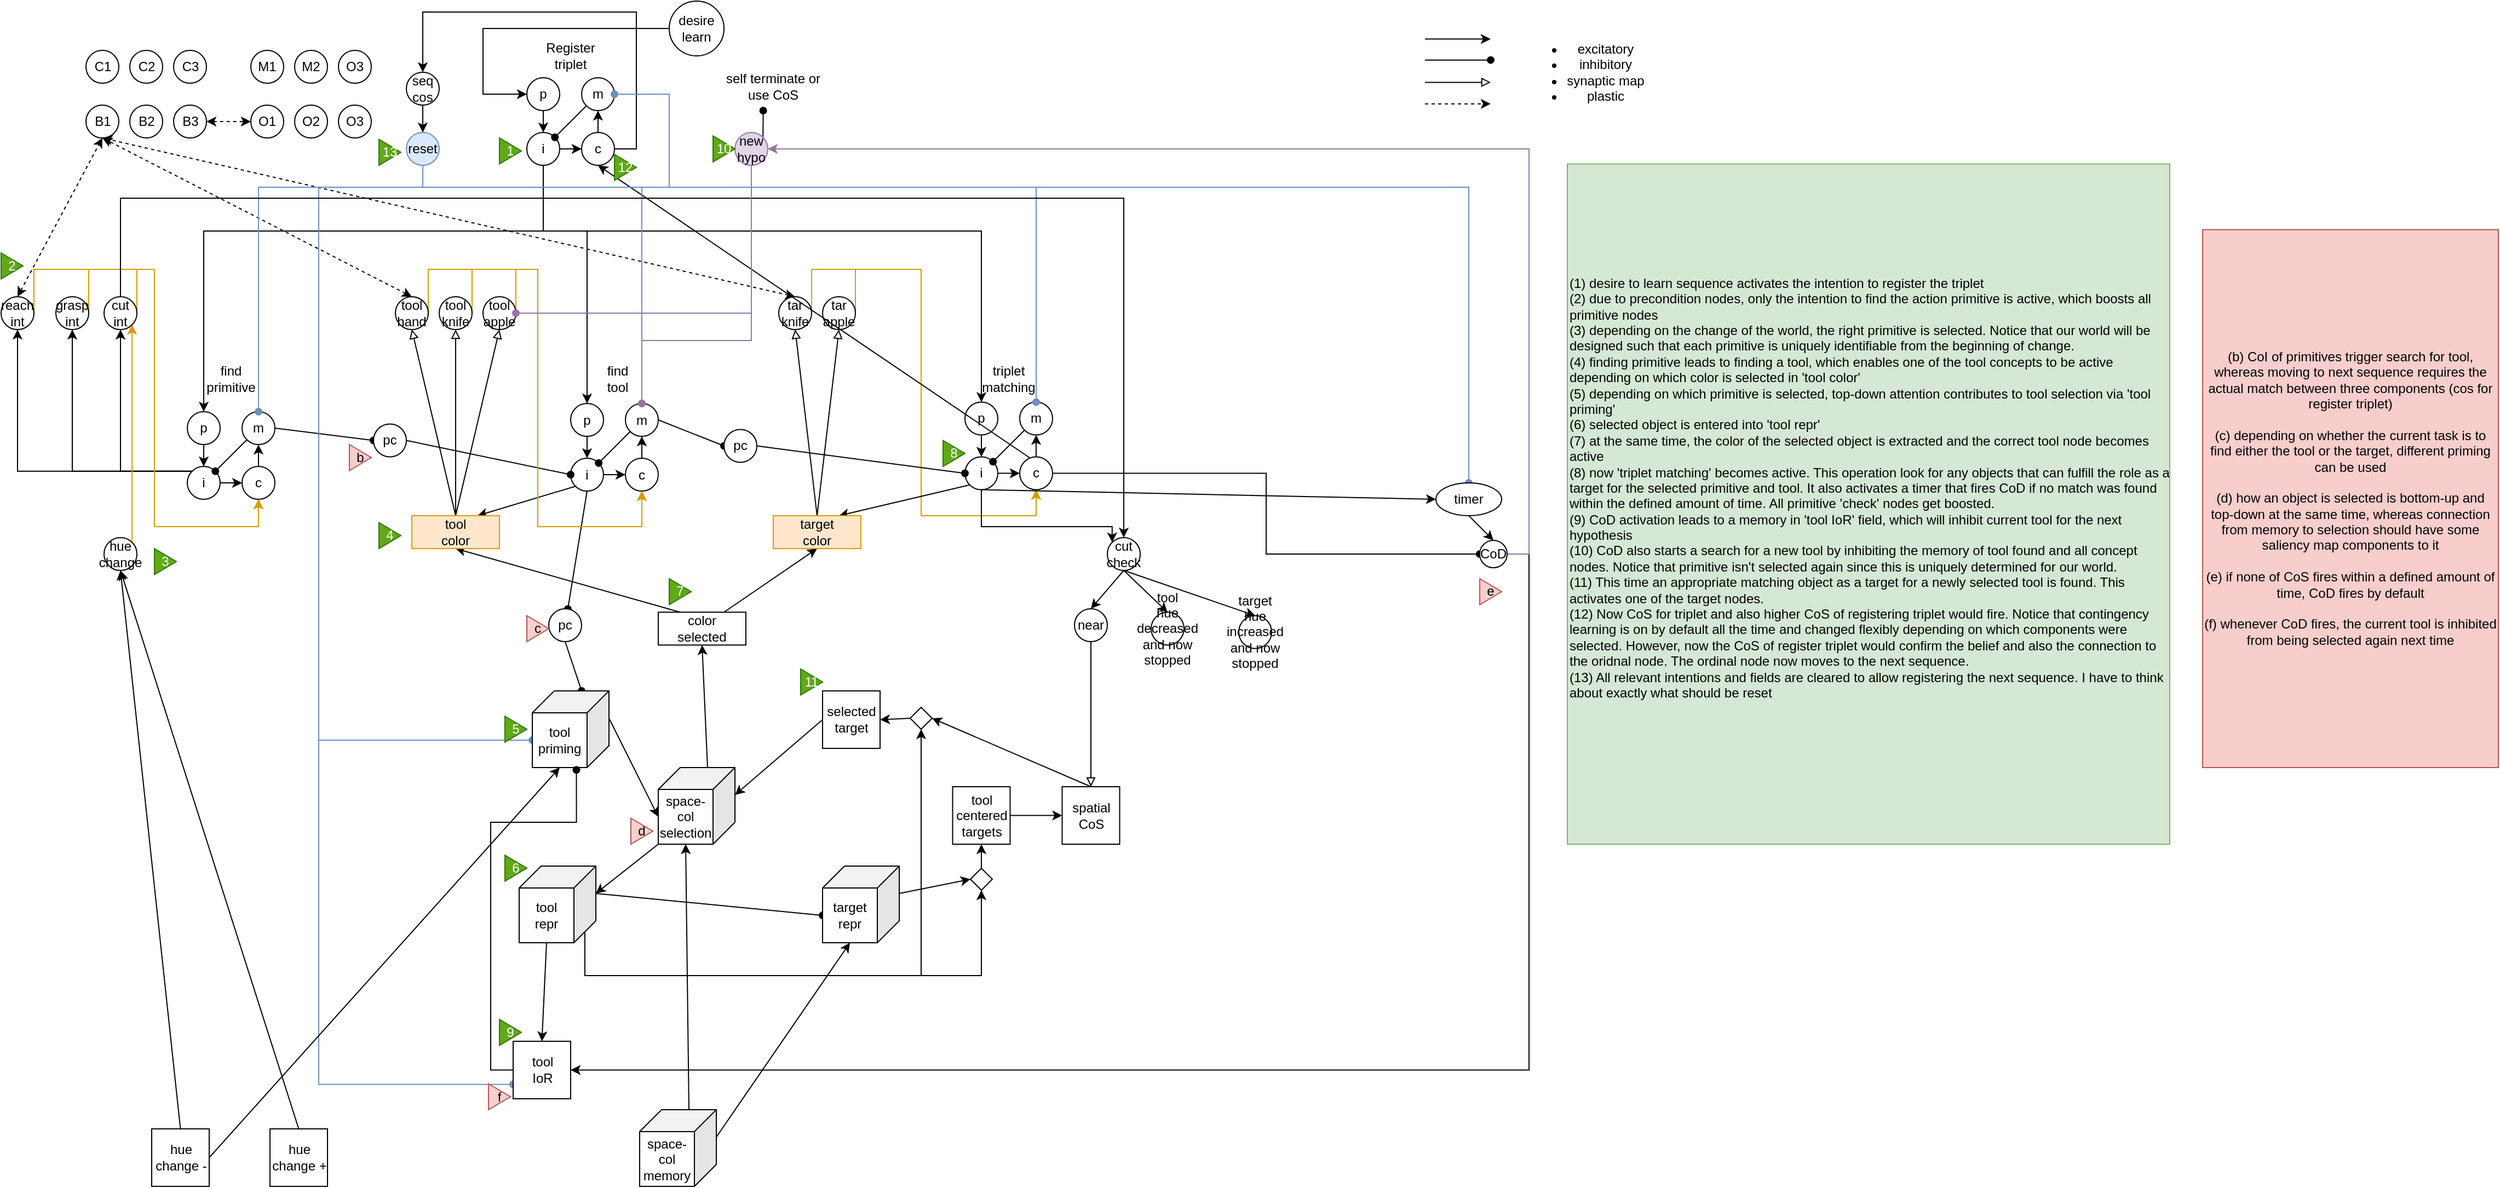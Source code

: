<mxfile version="14.7.7" type="device"><diagram id="qlgB3l8IYHqv42heu26o" name="Page-1"><mxGraphModel dx="2844" dy="1528" grid="1" gridSize="10" guides="1" tooltips="1" connect="1" arrows="1" fold="1" page="1" pageScale="1" pageWidth="2336" pageHeight="1654" math="0" shadow="0"><root><mxCell id="0"/><mxCell id="1" parent="0"/><mxCell id="YHnbb9LzQGG-FQIxEz9M-278" value="B1" style="ellipse;whiteSpace=wrap;html=1;aspect=fixed;" vertex="1" parent="1"><mxGeometry x="87.5" y="95" width="30" height="30" as="geometry"/></mxCell><mxCell id="YHnbb9LzQGG-FQIxEz9M-279" value="B2" style="ellipse;whiteSpace=wrap;html=1;aspect=fixed;" vertex="1" parent="1"><mxGeometry x="127.5" y="95" width="30" height="30" as="geometry"/></mxCell><mxCell id="YHnbb9LzQGG-FQIxEz9M-280" style="edgeStyle=none;rounded=0;orthogonalLoop=1;jettySize=auto;html=1;exitX=1;exitY=0.5;exitDx=0;exitDy=0;entryX=0;entryY=0.5;entryDx=0;entryDy=0;startArrow=classic;startFill=1;endArrow=classic;endFill=1;dashed=1;" edge="1" parent="1" source="YHnbb9LzQGG-FQIxEz9M-281" target="YHnbb9LzQGG-FQIxEz9M-285"><mxGeometry relative="1" as="geometry"/></mxCell><mxCell id="YHnbb9LzQGG-FQIxEz9M-281" value="B3" style="ellipse;whiteSpace=wrap;html=1;aspect=fixed;" vertex="1" parent="1"><mxGeometry x="167.5" y="95" width="30" height="30" as="geometry"/></mxCell><mxCell id="YHnbb9LzQGG-FQIxEz9M-282" value="C1" style="ellipse;whiteSpace=wrap;html=1;aspect=fixed;" vertex="1" parent="1"><mxGeometry x="87.5" y="45" width="30" height="30" as="geometry"/></mxCell><mxCell id="YHnbb9LzQGG-FQIxEz9M-283" value="C2" style="ellipse;whiteSpace=wrap;html=1;aspect=fixed;" vertex="1" parent="1"><mxGeometry x="127.5" y="45" width="30" height="30" as="geometry"/></mxCell><mxCell id="YHnbb9LzQGG-FQIxEz9M-284" value="C3" style="ellipse;whiteSpace=wrap;html=1;aspect=fixed;" vertex="1" parent="1"><mxGeometry x="167.5" y="45" width="30" height="30" as="geometry"/></mxCell><mxCell id="YHnbb9LzQGG-FQIxEz9M-285" value="O1" style="ellipse;whiteSpace=wrap;html=1;aspect=fixed;" vertex="1" parent="1"><mxGeometry x="238" y="95" width="30" height="30" as="geometry"/></mxCell><mxCell id="YHnbb9LzQGG-FQIxEz9M-286" value="O2" style="ellipse;whiteSpace=wrap;html=1;aspect=fixed;" vertex="1" parent="1"><mxGeometry x="278" y="95" width="30" height="30" as="geometry"/></mxCell><mxCell id="YHnbb9LzQGG-FQIxEz9M-287" value="O3" style="ellipse;whiteSpace=wrap;html=1;aspect=fixed;" vertex="1" parent="1"><mxGeometry x="318" y="95" width="30" height="30" as="geometry"/></mxCell><mxCell id="YHnbb9LzQGG-FQIxEz9M-288" style="edgeStyle=none;rounded=0;orthogonalLoop=1;jettySize=auto;html=1;exitX=0.5;exitY=1;exitDx=0;exitDy=0;fontColor=#000000;startArrow=classic;startFill=1;" edge="1" parent="1"><mxGeometry relative="1" as="geometry"><mxPoint x="295.5" y="45" as="sourcePoint"/><mxPoint x="295.5" y="45" as="targetPoint"/></mxGeometry></mxCell><mxCell id="YHnbb9LzQGG-FQIxEz9M-289" value="M1" style="ellipse;whiteSpace=wrap;html=1;aspect=fixed;" vertex="1" parent="1"><mxGeometry x="238" y="45" width="30" height="30" as="geometry"/></mxCell><mxCell id="YHnbb9LzQGG-FQIxEz9M-290" value="M2" style="ellipse;whiteSpace=wrap;html=1;aspect=fixed;" vertex="1" parent="1"><mxGeometry x="278" y="45" width="30" height="30" as="geometry"/></mxCell><mxCell id="YHnbb9LzQGG-FQIxEz9M-291" value="O3" style="ellipse;whiteSpace=wrap;html=1;aspect=fixed;" vertex="1" parent="1"><mxGeometry x="318" y="45" width="30" height="30" as="geometry"/></mxCell><mxCell id="YHnbb9LzQGG-FQIxEz9M-368" style="edgeStyle=orthogonalEdgeStyle;rounded=0;orthogonalLoop=1;jettySize=auto;html=1;exitX=0.5;exitY=1;exitDx=0;exitDy=0;entryX=0.5;entryY=0;entryDx=0;entryDy=0;" edge="1" parent="1" source="YHnbb9LzQGG-FQIxEz9M-292" target="YHnbb9LzQGG-FQIxEz9M-366"><mxGeometry relative="1" as="geometry"/></mxCell><mxCell id="YHnbb9LzQGG-FQIxEz9M-292" value="&lt;div&gt;seq&lt;/div&gt;&lt;div&gt;cos&lt;br&gt;&lt;/div&gt;" style="ellipse;whiteSpace=wrap;html=1;aspect=fixed;" vertex="1" parent="1"><mxGeometry x="380" y="65" width="30" height="30" as="geometry"/></mxCell><mxCell id="YHnbb9LzQGG-FQIxEz9M-370" style="edgeStyle=none;rounded=0;orthogonalLoop=1;jettySize=auto;html=1;exitX=0.5;exitY=0;exitDx=0;exitDy=0;entryX=0.5;entryY=1;entryDx=0;entryDy=0;dashed=1;startArrow=classic;startFill=1;" edge="1" parent="1" source="YHnbb9LzQGG-FQIxEz9M-296" target="YHnbb9LzQGG-FQIxEz9M-278"><mxGeometry relative="1" as="geometry"/></mxCell><mxCell id="YHnbb9LzQGG-FQIxEz9M-462" style="edgeStyle=orthogonalEdgeStyle;rounded=0;orthogonalLoop=1;jettySize=auto;html=1;exitX=1;exitY=0.5;exitDx=0;exitDy=0;entryX=0.5;entryY=1;entryDx=0;entryDy=0;startArrow=none;startFill=0;endArrow=classic;endFill=1;fillColor=#ffe6cc;strokeColor=#d79b00;" edge="1" parent="1" source="YHnbb9LzQGG-FQIxEz9M-296" target="YHnbb9LzQGG-FQIxEz9M-330"><mxGeometry relative="1" as="geometry"><Array as="points"><mxPoint x="400" y="245"/><mxPoint x="500" y="245"/><mxPoint x="500" y="480"/><mxPoint x="595" y="480"/></Array></mxGeometry></mxCell><mxCell id="YHnbb9LzQGG-FQIxEz9M-296" value="&lt;div&gt;tool&lt;/div&gt;&lt;div&gt;hand&lt;br&gt;&lt;/div&gt;" style="ellipse;whiteSpace=wrap;html=1;aspect=fixed;" vertex="1" parent="1"><mxGeometry x="370" y="270" width="30" height="30" as="geometry"/></mxCell><mxCell id="YHnbb9LzQGG-FQIxEz9M-369" style="rounded=0;orthogonalLoop=1;jettySize=auto;html=1;exitX=0.5;exitY=0;exitDx=0;exitDy=0;entryX=0.5;entryY=1;entryDx=0;entryDy=0;dashed=1;startArrow=classic;startFill=1;" edge="1" parent="1" source="YHnbb9LzQGG-FQIxEz9M-297" target="YHnbb9LzQGG-FQIxEz9M-278"><mxGeometry relative="1" as="geometry"/></mxCell><mxCell id="YHnbb9LzQGG-FQIxEz9M-459" style="edgeStyle=orthogonalEdgeStyle;rounded=0;orthogonalLoop=1;jettySize=auto;html=1;exitX=1;exitY=0.5;exitDx=0;exitDy=0;entryX=0.5;entryY=1;entryDx=0;entryDy=0;startArrow=none;startFill=0;endArrow=classic;endFill=1;fillColor=#ffe6cc;strokeColor=#d79b00;" edge="1" parent="1" source="YHnbb9LzQGG-FQIxEz9M-297" target="YHnbb9LzQGG-FQIxEz9M-348"><mxGeometry relative="1" as="geometry"><Array as="points"><mxPoint x="40" y="245"/><mxPoint x="150" y="245"/><mxPoint x="150" y="480"/><mxPoint x="245" y="480"/></Array></mxGeometry></mxCell><mxCell id="YHnbb9LzQGG-FQIxEz9M-297" value="&lt;div&gt;reach&lt;/div&gt;&lt;div&gt;int&lt;br&gt;&lt;/div&gt;" style="ellipse;whiteSpace=wrap;html=1;aspect=fixed;" vertex="1" parent="1"><mxGeometry x="10" y="270" width="30" height="30" as="geometry"/></mxCell><mxCell id="YHnbb9LzQGG-FQIxEz9M-457" style="edgeStyle=orthogonalEdgeStyle;rounded=0;orthogonalLoop=1;jettySize=auto;html=1;exitX=1;exitY=0.5;exitDx=0;exitDy=0;entryX=0.5;entryY=1;entryDx=0;entryDy=0;startArrow=none;startFill=0;endArrow=classic;endFill=1;fillColor=#ffe6cc;strokeColor=#d79b00;" edge="1" parent="1" source="YHnbb9LzQGG-FQIxEz9M-299" target="YHnbb9LzQGG-FQIxEz9M-348"><mxGeometry relative="1" as="geometry"><Array as="points"><mxPoint x="134" y="245"/><mxPoint x="150" y="245"/><mxPoint x="150" y="480"/><mxPoint x="245" y="480"/></Array></mxGeometry></mxCell><mxCell id="YHnbb9LzQGG-FQIxEz9M-371" style="edgeStyle=none;rounded=0;orthogonalLoop=1;jettySize=auto;html=1;exitX=0.5;exitY=0;exitDx=0;exitDy=0;entryX=0.5;entryY=1;entryDx=0;entryDy=0;dashed=1;startArrow=classic;startFill=1;" edge="1" parent="1" source="YHnbb9LzQGG-FQIxEz9M-300" target="YHnbb9LzQGG-FQIxEz9M-278"><mxGeometry relative="1" as="geometry"/></mxCell><mxCell id="YHnbb9LzQGG-FQIxEz9M-465" style="edgeStyle=orthogonalEdgeStyle;rounded=0;orthogonalLoop=1;jettySize=auto;html=1;exitX=1;exitY=0.5;exitDx=0;exitDy=0;entryX=0.5;entryY=1;entryDx=0;entryDy=0;startArrow=none;startFill=0;endArrow=classic;endFill=1;fillColor=#ffe6cc;strokeColor=#d79b00;" edge="1" parent="1" source="YHnbb9LzQGG-FQIxEz9M-300" target="YHnbb9LzQGG-FQIxEz9M-339"><mxGeometry relative="1" as="geometry"><Array as="points"><mxPoint x="750" y="245"/><mxPoint x="850" y="245"/><mxPoint x="850" y="470"/><mxPoint x="955" y="470"/></Array></mxGeometry></mxCell><mxCell id="YHnbb9LzQGG-FQIxEz9M-300" value="&lt;div&gt;tar&lt;/div&gt;&lt;div&gt;knife&lt;br&gt;&lt;/div&gt;" style="ellipse;whiteSpace=wrap;html=1;aspect=fixed;" vertex="1" parent="1"><mxGeometry x="720" y="270" width="30" height="30" as="geometry"/></mxCell><mxCell id="YHnbb9LzQGG-FQIxEz9M-464" style="edgeStyle=orthogonalEdgeStyle;rounded=0;orthogonalLoop=1;jettySize=auto;html=1;exitX=1;exitY=0.5;exitDx=0;exitDy=0;entryX=0.5;entryY=1;entryDx=0;entryDy=0;startArrow=none;startFill=0;endArrow=classic;endFill=1;fillColor=#ffe6cc;strokeColor=#d79b00;" edge="1" parent="1" source="YHnbb9LzQGG-FQIxEz9M-301" target="YHnbb9LzQGG-FQIxEz9M-339"><mxGeometry relative="1" as="geometry"><Array as="points"><mxPoint x="790" y="245"/><mxPoint x="850" y="245"/><mxPoint x="850" y="470"/><mxPoint x="955" y="470"/></Array></mxGeometry></mxCell><mxCell id="YHnbb9LzQGG-FQIxEz9M-301" value="&lt;div&gt;tar&lt;/div&gt;&lt;div&gt;apple&lt;br&gt;&lt;/div&gt;" style="ellipse;whiteSpace=wrap;html=1;aspect=fixed;" vertex="1" parent="1"><mxGeometry x="760" y="270" width="30" height="30" as="geometry"/></mxCell><mxCell id="YHnbb9LzQGG-FQIxEz9M-311" style="edgeStyle=orthogonalEdgeStyle;rounded=0;orthogonalLoop=1;jettySize=auto;html=1;exitX=1;exitY=0.5;exitDx=0;exitDy=0;entryX=0;entryY=0.5;entryDx=0;entryDy=0;" edge="1" parent="1" source="YHnbb9LzQGG-FQIxEz9M-312" target="YHnbb9LzQGG-FQIxEz9M-316"><mxGeometry relative="1" as="geometry"/></mxCell><mxCell id="YHnbb9LzQGG-FQIxEz9M-358" style="edgeStyle=orthogonalEdgeStyle;rounded=0;orthogonalLoop=1;jettySize=auto;html=1;exitX=0.5;exitY=1;exitDx=0;exitDy=0;entryX=0.5;entryY=0;entryDx=0;entryDy=0;" edge="1" parent="1" source="YHnbb9LzQGG-FQIxEz9M-312" target="YHnbb9LzQGG-FQIxEz9M-323"><mxGeometry relative="1" as="geometry"><Array as="points"><mxPoint x="505" y="210"/><mxPoint x="545" y="210"/></Array></mxGeometry></mxCell><mxCell id="YHnbb9LzQGG-FQIxEz9M-359" style="edgeStyle=orthogonalEdgeStyle;rounded=0;orthogonalLoop=1;jettySize=auto;html=1;exitX=0.5;exitY=1;exitDx=0;exitDy=0;entryX=0.5;entryY=0;entryDx=0;entryDy=0;" edge="1" parent="1" source="YHnbb9LzQGG-FQIxEz9M-312" target="YHnbb9LzQGG-FQIxEz9M-333"><mxGeometry relative="1" as="geometry"><Array as="points"><mxPoint x="505" y="210"/><mxPoint x="905" y="210"/></Array></mxGeometry></mxCell><mxCell id="YHnbb9LzQGG-FQIxEz9M-360" style="edgeStyle=orthogonalEdgeStyle;rounded=0;orthogonalLoop=1;jettySize=auto;html=1;exitX=0.5;exitY=1;exitDx=0;exitDy=0;entryX=0.5;entryY=0;entryDx=0;entryDy=0;" edge="1" parent="1" source="YHnbb9LzQGG-FQIxEz9M-312" target="YHnbb9LzQGG-FQIxEz9M-342"><mxGeometry relative="1" as="geometry"><Array as="points"><mxPoint x="505" y="210"/><mxPoint x="195" y="210"/></Array></mxGeometry></mxCell><mxCell id="YHnbb9LzQGG-FQIxEz9M-312" value="i" style="ellipse;whiteSpace=wrap;html=1;aspect=fixed;" vertex="1" parent="1"><mxGeometry x="490" y="120" width="30" height="30" as="geometry"/></mxCell><mxCell id="YHnbb9LzQGG-FQIxEz9M-313" style="rounded=0;orthogonalLoop=1;jettySize=auto;html=1;exitX=0;exitY=1;exitDx=0;exitDy=0;entryX=1;entryY=0;entryDx=0;entryDy=0;endArrow=oval;endFill=1;" edge="1" parent="1" source="YHnbb9LzQGG-FQIxEz9M-314" target="YHnbb9LzQGG-FQIxEz9M-312"><mxGeometry relative="1" as="geometry"/></mxCell><mxCell id="YHnbb9LzQGG-FQIxEz9M-314" value="m" style="ellipse;whiteSpace=wrap;html=1;aspect=fixed;" vertex="1" parent="1"><mxGeometry x="540" y="70" width="30" height="30" as="geometry"/></mxCell><mxCell id="YHnbb9LzQGG-FQIxEz9M-315" style="edgeStyle=orthogonalEdgeStyle;rounded=0;orthogonalLoop=1;jettySize=auto;html=1;exitX=0.5;exitY=0;exitDx=0;exitDy=0;entryX=0.5;entryY=1;entryDx=0;entryDy=0;" edge="1" parent="1" source="YHnbb9LzQGG-FQIxEz9M-316" target="YHnbb9LzQGG-FQIxEz9M-314"><mxGeometry relative="1" as="geometry"/></mxCell><mxCell id="YHnbb9LzQGG-FQIxEz9M-364" style="edgeStyle=orthogonalEdgeStyle;rounded=0;orthogonalLoop=1;jettySize=auto;html=1;exitX=1;exitY=0.5;exitDx=0;exitDy=0;entryX=0.5;entryY=0;entryDx=0;entryDy=0;" edge="1" parent="1" source="YHnbb9LzQGG-FQIxEz9M-316" target="YHnbb9LzQGG-FQIxEz9M-292"><mxGeometry relative="1" as="geometry"><Array as="points"><mxPoint x="590" y="135"/><mxPoint x="590" y="10"/><mxPoint x="395" y="10"/></Array></mxGeometry></mxCell><mxCell id="YHnbb9LzQGG-FQIxEz9M-316" value="c" style="ellipse;whiteSpace=wrap;html=1;aspect=fixed;" vertex="1" parent="1"><mxGeometry x="540" y="120" width="30" height="30" as="geometry"/></mxCell><mxCell id="YHnbb9LzQGG-FQIxEz9M-317" value="Register triplet" style="text;html=1;strokeColor=none;fillColor=none;align=center;verticalAlign=middle;whiteSpace=wrap;rounded=0;" vertex="1" parent="1"><mxGeometry x="510" y="40" width="40" height="20" as="geometry"/></mxCell><mxCell id="YHnbb9LzQGG-FQIxEz9M-318" style="edgeStyle=none;rounded=0;orthogonalLoop=1;jettySize=auto;html=1;exitX=0.5;exitY=1;exitDx=0;exitDy=0;entryX=0.5;entryY=0;entryDx=0;entryDy=0;startArrow=none;startFill=0;endArrow=classic;endFill=1;" edge="1" parent="1" source="YHnbb9LzQGG-FQIxEz9M-319" target="YHnbb9LzQGG-FQIxEz9M-312"><mxGeometry relative="1" as="geometry"/></mxCell><mxCell id="YHnbb9LzQGG-FQIxEz9M-319" value="p" style="ellipse;whiteSpace=wrap;html=1;aspect=fixed;" vertex="1" parent="1"><mxGeometry x="490" y="70" width="30" height="30" as="geometry"/></mxCell><mxCell id="YHnbb9LzQGG-FQIxEz9M-322" style="edgeStyle=orthogonalEdgeStyle;rounded=0;orthogonalLoop=1;jettySize=auto;html=1;exitX=0.5;exitY=1;exitDx=0;exitDy=0;entryX=0.5;entryY=0;entryDx=0;entryDy=0;" edge="1" parent="1" source="YHnbb9LzQGG-FQIxEz9M-323" target="YHnbb9LzQGG-FQIxEz9M-325"><mxGeometry relative="1" as="geometry"/></mxCell><mxCell id="YHnbb9LzQGG-FQIxEz9M-323" value="p" style="ellipse;whiteSpace=wrap;html=1;aspect=fixed;" vertex="1" parent="1"><mxGeometry x="530" y="367.5" width="30" height="30" as="geometry"/></mxCell><mxCell id="YHnbb9LzQGG-FQIxEz9M-324" style="edgeStyle=orthogonalEdgeStyle;rounded=0;orthogonalLoop=1;jettySize=auto;html=1;exitX=1;exitY=0.5;exitDx=0;exitDy=0;entryX=0;entryY=0.5;entryDx=0;entryDy=0;" edge="1" parent="1" source="YHnbb9LzQGG-FQIxEz9M-325" target="YHnbb9LzQGG-FQIxEz9M-330"><mxGeometry relative="1" as="geometry"/></mxCell><mxCell id="YHnbb9LzQGG-FQIxEz9M-413" style="edgeStyle=none;rounded=0;orthogonalLoop=1;jettySize=auto;html=1;exitX=0.5;exitY=1;exitDx=0;exitDy=0;startArrow=none;startFill=0;endArrow=oval;endFill=1;" edge="1" parent="1" source="YHnbb9LzQGG-FQIxEz9M-325" target="YHnbb9LzQGG-FQIxEz9M-410"><mxGeometry relative="1" as="geometry"/></mxCell><mxCell id="YHnbb9LzQGG-FQIxEz9M-428" style="edgeStyle=none;rounded=0;orthogonalLoop=1;jettySize=auto;html=1;exitX=0;exitY=1;exitDx=0;exitDy=0;entryX=0.75;entryY=0;entryDx=0;entryDy=0;startArrow=none;startFill=0;endArrow=classic;endFill=1;" edge="1" parent="1" source="YHnbb9LzQGG-FQIxEz9M-325" target="YHnbb9LzQGG-FQIxEz9M-424"><mxGeometry relative="1" as="geometry"/></mxCell><mxCell id="YHnbb9LzQGG-FQIxEz9M-325" value="i" style="ellipse;whiteSpace=wrap;html=1;aspect=fixed;" vertex="1" parent="1"><mxGeometry x="530" y="417.5" width="30" height="30" as="geometry"/></mxCell><mxCell id="YHnbb9LzQGG-FQIxEz9M-326" style="rounded=0;orthogonalLoop=1;jettySize=auto;html=1;exitX=0;exitY=1;exitDx=0;exitDy=0;entryX=1;entryY=0;entryDx=0;entryDy=0;endArrow=oval;endFill=1;" edge="1" parent="1" source="YHnbb9LzQGG-FQIxEz9M-328" target="YHnbb9LzQGG-FQIxEz9M-325"><mxGeometry relative="1" as="geometry"/></mxCell><mxCell id="YHnbb9LzQGG-FQIxEz9M-484" style="edgeStyle=none;rounded=0;orthogonalLoop=1;jettySize=auto;html=1;exitX=1;exitY=0.5;exitDx=0;exitDy=0;entryX=0;entryY=0.5;entryDx=0;entryDy=0;startArrow=none;startFill=0;endArrow=oval;endFill=1;" edge="1" parent="1" source="YHnbb9LzQGG-FQIxEz9M-328" target="YHnbb9LzQGG-FQIxEz9M-387"><mxGeometry relative="1" as="geometry"/></mxCell><mxCell id="YHnbb9LzQGG-FQIxEz9M-328" value="m" style="ellipse;whiteSpace=wrap;html=1;aspect=fixed;" vertex="1" parent="1"><mxGeometry x="580" y="367.5" width="30" height="30" as="geometry"/></mxCell><mxCell id="YHnbb9LzQGG-FQIxEz9M-329" style="edgeStyle=orthogonalEdgeStyle;rounded=0;orthogonalLoop=1;jettySize=auto;html=1;exitX=0.5;exitY=0;exitDx=0;exitDy=0;entryX=0.5;entryY=1;entryDx=0;entryDy=0;" edge="1" parent="1" source="YHnbb9LzQGG-FQIxEz9M-330" target="YHnbb9LzQGG-FQIxEz9M-328"><mxGeometry relative="1" as="geometry"/></mxCell><mxCell id="YHnbb9LzQGG-FQIxEz9M-330" value="c" style="ellipse;whiteSpace=wrap;html=1;aspect=fixed;" vertex="1" parent="1"><mxGeometry x="580" y="417.5" width="30" height="30" as="geometry"/></mxCell><mxCell id="YHnbb9LzQGG-FQIxEz9M-331" value="&lt;div&gt;find&lt;/div&gt;&lt;div&gt;tool&lt;br&gt;&lt;/div&gt;" style="text;html=1;strokeColor=none;fillColor=none;align=center;verticalAlign=middle;whiteSpace=wrap;rounded=0;" vertex="1" parent="1"><mxGeometry x="553" y="335" width="40" height="20" as="geometry"/></mxCell><mxCell id="YHnbb9LzQGG-FQIxEz9M-332" style="edgeStyle=orthogonalEdgeStyle;rounded=0;orthogonalLoop=1;jettySize=auto;html=1;exitX=0.5;exitY=1;exitDx=0;exitDy=0;entryX=0.5;entryY=0;entryDx=0;entryDy=0;" edge="1" parent="1" source="YHnbb9LzQGG-FQIxEz9M-333" target="YHnbb9LzQGG-FQIxEz9M-335"><mxGeometry relative="1" as="geometry"/></mxCell><mxCell id="YHnbb9LzQGG-FQIxEz9M-333" value="p" style="ellipse;whiteSpace=wrap;html=1;aspect=fixed;" vertex="1" parent="1"><mxGeometry x="890" y="366.25" width="30" height="30" as="geometry"/></mxCell><mxCell id="YHnbb9LzQGG-FQIxEz9M-334" style="edgeStyle=orthogonalEdgeStyle;rounded=0;orthogonalLoop=1;jettySize=auto;html=1;exitX=1;exitY=0.5;exitDx=0;exitDy=0;entryX=0;entryY=0.5;entryDx=0;entryDy=0;" edge="1" parent="1" source="YHnbb9LzQGG-FQIxEz9M-335" target="YHnbb9LzQGG-FQIxEz9M-339"><mxGeometry relative="1" as="geometry"/></mxCell><mxCell id="YHnbb9LzQGG-FQIxEz9M-429" style="edgeStyle=none;rounded=0;orthogonalLoop=1;jettySize=auto;html=1;exitX=0;exitY=1;exitDx=0;exitDy=0;entryX=0.75;entryY=0;entryDx=0;entryDy=0;startArrow=none;startFill=0;endArrow=classic;endFill=1;" edge="1" parent="1" source="YHnbb9LzQGG-FQIxEz9M-335" target="YHnbb9LzQGG-FQIxEz9M-425"><mxGeometry relative="1" as="geometry"/></mxCell><mxCell id="YHnbb9LzQGG-FQIxEz9M-548" style="rounded=0;orthogonalLoop=1;jettySize=auto;html=1;exitX=0.5;exitY=1;exitDx=0;exitDy=0;entryX=0;entryY=0.5;entryDx=0;entryDy=0;startArrow=none;startFill=0;endArrow=classic;endFill=1;" edge="1" parent="1" source="YHnbb9LzQGG-FQIxEz9M-335" target="YHnbb9LzQGG-FQIxEz9M-489"><mxGeometry relative="1" as="geometry"/></mxCell><mxCell id="YHnbb9LzQGG-FQIxEz9M-560" style="edgeStyle=orthogonalEdgeStyle;rounded=0;orthogonalLoop=1;jettySize=auto;html=1;exitX=0.5;exitY=1;exitDx=0;exitDy=0;entryX=0;entryY=0;entryDx=0;entryDy=0;startArrow=none;startFill=0;endArrow=classic;endFill=1;" edge="1" parent="1" source="YHnbb9LzQGG-FQIxEz9M-335" target="YHnbb9LzQGG-FQIxEz9M-467"><mxGeometry relative="1" as="geometry"><Array as="points"><mxPoint x="905" y="480"/><mxPoint x="1024" y="480"/></Array></mxGeometry></mxCell><mxCell id="YHnbb9LzQGG-FQIxEz9M-335" value="i" style="ellipse;whiteSpace=wrap;html=1;aspect=fixed;" vertex="1" parent="1"><mxGeometry x="890" y="416.25" width="30" height="30" as="geometry"/></mxCell><mxCell id="YHnbb9LzQGG-FQIxEz9M-336" style="rounded=0;orthogonalLoop=1;jettySize=auto;html=1;exitX=0;exitY=1;exitDx=0;exitDy=0;entryX=1;entryY=0;entryDx=0;entryDy=0;endArrow=oval;endFill=1;" edge="1" parent="1" source="YHnbb9LzQGG-FQIxEz9M-337" target="YHnbb9LzQGG-FQIxEz9M-335"><mxGeometry relative="1" as="geometry"/></mxCell><mxCell id="YHnbb9LzQGG-FQIxEz9M-337" value="m" style="ellipse;whiteSpace=wrap;html=1;aspect=fixed;" vertex="1" parent="1"><mxGeometry x="940" y="366.25" width="30" height="30" as="geometry"/></mxCell><mxCell id="YHnbb9LzQGG-FQIxEz9M-338" style="edgeStyle=orthogonalEdgeStyle;rounded=0;orthogonalLoop=1;jettySize=auto;html=1;exitX=0.5;exitY=0;exitDx=0;exitDy=0;entryX=0.5;entryY=1;entryDx=0;entryDy=0;" edge="1" parent="1" source="YHnbb9LzQGG-FQIxEz9M-339" target="YHnbb9LzQGG-FQIxEz9M-337"><mxGeometry relative="1" as="geometry"/></mxCell><mxCell id="YHnbb9LzQGG-FQIxEz9M-550" style="edgeStyle=none;rounded=0;orthogonalLoop=1;jettySize=auto;html=1;exitX=1;exitY=0.5;exitDx=0;exitDy=0;entryX=0.5;entryY=1;entryDx=0;entryDy=0;startArrow=none;startFill=0;endArrow=classic;endFill=1;" edge="1" parent="1" source="YHnbb9LzQGG-FQIxEz9M-339" target="YHnbb9LzQGG-FQIxEz9M-316"><mxGeometry relative="1" as="geometry"/></mxCell><mxCell id="YHnbb9LzQGG-FQIxEz9M-573" style="edgeStyle=orthogonalEdgeStyle;rounded=0;orthogonalLoop=1;jettySize=auto;html=1;exitX=1;exitY=0.5;exitDx=0;exitDy=0;entryX=0;entryY=0.5;entryDx=0;entryDy=0;startArrow=none;startFill=0;endArrow=oval;endFill=1;" edge="1" parent="1" source="YHnbb9LzQGG-FQIxEz9M-339" target="YHnbb9LzQGG-FQIxEz9M-479"><mxGeometry relative="1" as="geometry"/></mxCell><mxCell id="YHnbb9LzQGG-FQIxEz9M-339" value="c" style="ellipse;whiteSpace=wrap;html=1;aspect=fixed;" vertex="1" parent="1"><mxGeometry x="940" y="416.25" width="30" height="30" as="geometry"/></mxCell><mxCell id="YHnbb9LzQGG-FQIxEz9M-340" value="&lt;div&gt;triplet&lt;/div&gt;&lt;div&gt;matching&lt;br&gt;&lt;/div&gt;" style="text;html=1;strokeColor=none;fillColor=none;align=center;verticalAlign=middle;whiteSpace=wrap;rounded=0;" vertex="1" parent="1"><mxGeometry x="910" y="335" width="40" height="20" as="geometry"/></mxCell><mxCell id="YHnbb9LzQGG-FQIxEz9M-341" style="edgeStyle=orthogonalEdgeStyle;rounded=0;orthogonalLoop=1;jettySize=auto;html=1;exitX=0.5;exitY=1;exitDx=0;exitDy=0;entryX=0.5;entryY=0;entryDx=0;entryDy=0;" edge="1" parent="1" source="YHnbb9LzQGG-FQIxEz9M-342" target="YHnbb9LzQGG-FQIxEz9M-344"><mxGeometry relative="1" as="geometry"/></mxCell><mxCell id="YHnbb9LzQGG-FQIxEz9M-342" value="p" style="ellipse;whiteSpace=wrap;html=1;aspect=fixed;" vertex="1" parent="1"><mxGeometry x="180" y="375" width="30" height="30" as="geometry"/></mxCell><mxCell id="YHnbb9LzQGG-FQIxEz9M-343" style="edgeStyle=orthogonalEdgeStyle;rounded=0;orthogonalLoop=1;jettySize=auto;html=1;exitX=1;exitY=0.5;exitDx=0;exitDy=0;entryX=0;entryY=0.5;entryDx=0;entryDy=0;" edge="1" parent="1" source="YHnbb9LzQGG-FQIxEz9M-344" target="YHnbb9LzQGG-FQIxEz9M-348"><mxGeometry relative="1" as="geometry"/></mxCell><mxCell id="YHnbb9LzQGG-FQIxEz9M-361" style="edgeStyle=orthogonalEdgeStyle;rounded=0;orthogonalLoop=1;jettySize=auto;html=1;exitX=0;exitY=0;exitDx=0;exitDy=0;entryX=0.5;entryY=1;entryDx=0;entryDy=0;" edge="1" parent="1" source="YHnbb9LzQGG-FQIxEz9M-344" target="YHnbb9LzQGG-FQIxEz9M-299"><mxGeometry relative="1" as="geometry"/></mxCell><mxCell id="YHnbb9LzQGG-FQIxEz9M-362" style="edgeStyle=orthogonalEdgeStyle;rounded=0;orthogonalLoop=1;jettySize=auto;html=1;exitX=0;exitY=0;exitDx=0;exitDy=0;entryX=0.5;entryY=1;entryDx=0;entryDy=0;" edge="1" parent="1" source="YHnbb9LzQGG-FQIxEz9M-344" target="YHnbb9LzQGG-FQIxEz9M-298"><mxGeometry relative="1" as="geometry"/></mxCell><mxCell id="YHnbb9LzQGG-FQIxEz9M-363" style="edgeStyle=orthogonalEdgeStyle;rounded=0;orthogonalLoop=1;jettySize=auto;html=1;exitX=0;exitY=0;exitDx=0;exitDy=0;entryX=0.5;entryY=1;entryDx=0;entryDy=0;" edge="1" parent="1" source="YHnbb9LzQGG-FQIxEz9M-344" target="YHnbb9LzQGG-FQIxEz9M-297"><mxGeometry relative="1" as="geometry"/></mxCell><mxCell id="YHnbb9LzQGG-FQIxEz9M-344" value="i" style="ellipse;whiteSpace=wrap;html=1;aspect=fixed;" vertex="1" parent="1"><mxGeometry x="180" y="425" width="30" height="30" as="geometry"/></mxCell><mxCell id="YHnbb9LzQGG-FQIxEz9M-345" style="rounded=0;orthogonalLoop=1;jettySize=auto;html=1;exitX=0;exitY=1;exitDx=0;exitDy=0;entryX=1;entryY=0;entryDx=0;entryDy=0;endArrow=oval;endFill=1;" edge="1" parent="1" source="YHnbb9LzQGG-FQIxEz9M-346" target="YHnbb9LzQGG-FQIxEz9M-344"><mxGeometry relative="1" as="geometry"/></mxCell><mxCell id="YHnbb9LzQGG-FQIxEz9M-455" style="rounded=0;orthogonalLoop=1;jettySize=auto;html=1;exitX=1;exitY=0.5;exitDx=0;exitDy=0;entryX=0;entryY=0.5;entryDx=0;entryDy=0;startArrow=none;startFill=0;endArrow=oval;endFill=1;" edge="1" parent="1" source="YHnbb9LzQGG-FQIxEz9M-346" target="YHnbb9LzQGG-FQIxEz9M-384"><mxGeometry relative="1" as="geometry"/></mxCell><mxCell id="YHnbb9LzQGG-FQIxEz9M-346" value="m" style="ellipse;whiteSpace=wrap;html=1;aspect=fixed;" vertex="1" parent="1"><mxGeometry x="230" y="375" width="30" height="30" as="geometry"/></mxCell><mxCell id="YHnbb9LzQGG-FQIxEz9M-347" style="edgeStyle=orthogonalEdgeStyle;rounded=0;orthogonalLoop=1;jettySize=auto;html=1;exitX=0.5;exitY=0;exitDx=0;exitDy=0;entryX=0.5;entryY=1;entryDx=0;entryDy=0;" edge="1" parent="1" source="YHnbb9LzQGG-FQIxEz9M-348" target="YHnbb9LzQGG-FQIxEz9M-346"><mxGeometry relative="1" as="geometry"/></mxCell><mxCell id="YHnbb9LzQGG-FQIxEz9M-348" value="c" style="ellipse;whiteSpace=wrap;html=1;aspect=fixed;" vertex="1" parent="1"><mxGeometry x="230" y="425" width="30" height="30" as="geometry"/></mxCell><mxCell id="YHnbb9LzQGG-FQIxEz9M-349" value="&lt;div&gt;find&lt;/div&gt;&lt;div&gt;primitive&lt;br&gt;&lt;/div&gt;" style="text;html=1;strokeColor=none;fillColor=none;align=center;verticalAlign=middle;whiteSpace=wrap;rounded=0;" vertex="1" parent="1"><mxGeometry x="200" y="335" width="40" height="20" as="geometry"/></mxCell><mxCell id="YHnbb9LzQGG-FQIxEz9M-558" style="edgeStyle=orthogonalEdgeStyle;rounded=0;orthogonalLoop=1;jettySize=auto;html=1;exitX=0.5;exitY=1;exitDx=0;exitDy=0;entryX=0.5;entryY=0;entryDx=0;entryDy=0;startArrow=none;startFill=0;endArrow=oval;endFill=1;fillColor=#dae8fc;strokeColor=#6c8ebf;" edge="1" parent="1" source="YHnbb9LzQGG-FQIxEz9M-366" target="YHnbb9LzQGG-FQIxEz9M-489"><mxGeometry relative="1" as="geometry"><Array as="points"><mxPoint x="395" y="170"/><mxPoint x="1350" y="170"/></Array></mxGeometry></mxCell><mxCell id="YHnbb9LzQGG-FQIxEz9M-567" style="edgeStyle=orthogonalEdgeStyle;rounded=0;orthogonalLoop=1;jettySize=auto;html=1;exitX=0.5;exitY=1;exitDx=0;exitDy=0;entryX=1;entryY=0.5;entryDx=0;entryDy=0;startArrow=none;startFill=0;endArrow=oval;endFill=1;fillColor=#dae8fc;strokeColor=#6c8ebf;" edge="1" parent="1" source="YHnbb9LzQGG-FQIxEz9M-366" target="YHnbb9LzQGG-FQIxEz9M-314"><mxGeometry relative="1" as="geometry"><Array as="points"><mxPoint x="395" y="170"/><mxPoint x="620" y="170"/><mxPoint x="620" y="85"/></Array></mxGeometry></mxCell><mxCell id="YHnbb9LzQGG-FQIxEz9M-568" style="edgeStyle=orthogonalEdgeStyle;rounded=0;orthogonalLoop=1;jettySize=auto;html=1;exitX=0.5;exitY=1;exitDx=0;exitDy=0;entryX=0.5;entryY=0;entryDx=0;entryDy=0;startArrow=none;startFill=0;endArrow=oval;endFill=1;fillColor=#dae8fc;strokeColor=#6c8ebf;" edge="1" parent="1" source="YHnbb9LzQGG-FQIxEz9M-366" target="YHnbb9LzQGG-FQIxEz9M-346"><mxGeometry relative="1" as="geometry"><Array as="points"><mxPoint x="395" y="170"/><mxPoint x="245" y="170"/></Array></mxGeometry></mxCell><mxCell id="YHnbb9LzQGG-FQIxEz9M-569" style="edgeStyle=orthogonalEdgeStyle;rounded=0;orthogonalLoop=1;jettySize=auto;html=1;exitX=0.5;exitY=1;exitDx=0;exitDy=0;entryX=0.5;entryY=0;entryDx=0;entryDy=0;startArrow=none;startFill=0;endArrow=oval;endFill=1;fillColor=#dae8fc;strokeColor=#6c8ebf;" edge="1" parent="1" source="YHnbb9LzQGG-FQIxEz9M-366" target="YHnbb9LzQGG-FQIxEz9M-328"><mxGeometry relative="1" as="geometry"><Array as="points"><mxPoint x="395" y="170"/><mxPoint x="595" y="170"/></Array></mxGeometry></mxCell><mxCell id="YHnbb9LzQGG-FQIxEz9M-570" style="edgeStyle=orthogonalEdgeStyle;rounded=0;orthogonalLoop=1;jettySize=auto;html=1;exitX=0.5;exitY=1;exitDx=0;exitDy=0;entryX=0.5;entryY=0;entryDx=0;entryDy=0;startArrow=none;startFill=0;endArrow=oval;endFill=1;fillColor=#dae8fc;strokeColor=#6c8ebf;" edge="1" parent="1" source="YHnbb9LzQGG-FQIxEz9M-366" target="YHnbb9LzQGG-FQIxEz9M-337"><mxGeometry relative="1" as="geometry"><Array as="points"><mxPoint x="395" y="170"/><mxPoint x="955" y="170"/></Array></mxGeometry></mxCell><mxCell id="YHnbb9LzQGG-FQIxEz9M-571" style="edgeStyle=orthogonalEdgeStyle;rounded=0;orthogonalLoop=1;jettySize=auto;html=1;exitX=0.5;exitY=1;exitDx=0;exitDy=0;entryX=0;entryY=0;entryDx=70;entryDy=45;entryPerimeter=0;startArrow=none;startFill=0;endArrow=oval;endFill=1;fillColor=#dae8fc;strokeColor=#6c8ebf;" edge="1" parent="1" source="YHnbb9LzQGG-FQIxEz9M-366" target="YHnbb9LzQGG-FQIxEz9M-411"><mxGeometry relative="1" as="geometry"><Array as="points"><mxPoint x="395" y="170"/><mxPoint x="300" y="170"/><mxPoint x="300" y="675"/></Array></mxGeometry></mxCell><mxCell id="YHnbb9LzQGG-FQIxEz9M-572" style="edgeStyle=orthogonalEdgeStyle;rounded=0;orthogonalLoop=1;jettySize=auto;html=1;exitX=0.5;exitY=1;exitDx=0;exitDy=0;entryX=0;entryY=0.75;entryDx=0;entryDy=0;startArrow=none;startFill=0;endArrow=oval;endFill=1;fillColor=#dae8fc;strokeColor=#6c8ebf;" edge="1" parent="1" source="YHnbb9LzQGG-FQIxEz9M-366" target="YHnbb9LzQGG-FQIxEz9M-501"><mxGeometry relative="1" as="geometry"><Array as="points"><mxPoint x="395" y="170"/><mxPoint x="300" y="170"/><mxPoint x="300" y="989"/></Array></mxGeometry></mxCell><mxCell id="YHnbb9LzQGG-FQIxEz9M-366" value="reset" style="ellipse;whiteSpace=wrap;html=1;aspect=fixed;fillColor=#dae8fc;strokeColor=#6c8ebf;" vertex="1" parent="1"><mxGeometry x="380" y="120" width="30" height="30" as="geometry"/></mxCell><mxCell id="YHnbb9LzQGG-FQIxEz9M-379" style="edgeStyle=none;rounded=0;orthogonalLoop=1;jettySize=auto;html=1;exitX=0.5;exitY=0;exitDx=0;exitDy=0;startArrow=none;startFill=0;entryX=0.5;entryY=1;entryDx=0;entryDy=0;" edge="1" parent="1" source="YHnbb9LzQGG-FQIxEz9M-372" target="YHnbb9LzQGG-FQIxEz9M-377"><mxGeometry relative="1" as="geometry"><mxPoint x="160" y="560" as="targetPoint"/></mxGeometry></mxCell><mxCell id="YHnbb9LzQGG-FQIxEz9M-372" value="hue change +" style="whiteSpace=wrap;html=1;aspect=fixed;" vertex="1" parent="1"><mxGeometry x="255.5" y="1030" width="52.5" height="52.5" as="geometry"/></mxCell><mxCell id="YHnbb9LzQGG-FQIxEz9M-378" style="edgeStyle=none;rounded=0;orthogonalLoop=1;jettySize=auto;html=1;exitX=0.5;exitY=0;exitDx=0;exitDy=0;entryX=0.5;entryY=1;entryDx=0;entryDy=0;startArrow=none;startFill=0;" edge="1" parent="1" source="YHnbb9LzQGG-FQIxEz9M-374" target="YHnbb9LzQGG-FQIxEz9M-377"><mxGeometry relative="1" as="geometry"/></mxCell><mxCell id="YHnbb9LzQGG-FQIxEz9M-418" style="edgeStyle=none;rounded=0;orthogonalLoop=1;jettySize=auto;html=1;exitX=1;exitY=0.5;exitDx=0;exitDy=0;entryX=0;entryY=0;entryDx=45;entryDy=70;entryPerimeter=0;startArrow=none;startFill=0;endArrow=classic;endFill=1;" edge="1" parent="1" source="YHnbb9LzQGG-FQIxEz9M-374" target="YHnbb9LzQGG-FQIxEz9M-411"><mxGeometry relative="1" as="geometry"/></mxCell><mxCell id="YHnbb9LzQGG-FQIxEz9M-374" value="hue change -" style="whiteSpace=wrap;html=1;aspect=fixed;" vertex="1" parent="1"><mxGeometry x="147.5" y="1030" width="52.5" height="52.5" as="geometry"/></mxCell><mxCell id="YHnbb9LzQGG-FQIxEz9M-463" style="edgeStyle=orthogonalEdgeStyle;rounded=0;orthogonalLoop=1;jettySize=auto;html=1;exitX=1;exitY=0;exitDx=0;exitDy=0;entryX=1;entryY=1;entryDx=0;entryDy=0;startArrow=none;startFill=0;endArrow=classic;endFill=1;fillColor=#ffe6cc;strokeColor=#d79b00;" edge="1" parent="1" source="YHnbb9LzQGG-FQIxEz9M-377" target="YHnbb9LzQGG-FQIxEz9M-299"><mxGeometry relative="1" as="geometry"/></mxCell><mxCell id="YHnbb9LzQGG-FQIxEz9M-377" value="hue change" style="ellipse;whiteSpace=wrap;html=1;aspect=fixed;" vertex="1" parent="1"><mxGeometry x="104" y="490" width="30" height="30" as="geometry"/></mxCell><mxCell id="YHnbb9LzQGG-FQIxEz9M-386" style="edgeStyle=none;rounded=0;orthogonalLoop=1;jettySize=auto;html=1;exitX=1;exitY=0.5;exitDx=0;exitDy=0;entryX=0;entryY=0.5;entryDx=0;entryDy=0;startArrow=none;startFill=0;endArrow=oval;endFill=1;" edge="1" parent="1" source="YHnbb9LzQGG-FQIxEz9M-384" target="YHnbb9LzQGG-FQIxEz9M-325"><mxGeometry relative="1" as="geometry"/></mxCell><mxCell id="YHnbb9LzQGG-FQIxEz9M-384" value="pc" style="ellipse;whiteSpace=wrap;html=1;aspect=fixed;" vertex="1" parent="1"><mxGeometry x="350" y="386.25" width="30" height="30" as="geometry"/></mxCell><mxCell id="YHnbb9LzQGG-FQIxEz9M-389" style="edgeStyle=none;rounded=0;orthogonalLoop=1;jettySize=auto;html=1;exitX=1;exitY=0.5;exitDx=0;exitDy=0;entryX=0;entryY=0.5;entryDx=0;entryDy=0;startArrow=none;startFill=0;endArrow=oval;endFill=1;" edge="1" parent="1" source="YHnbb9LzQGG-FQIxEz9M-387" target="YHnbb9LzQGG-FQIxEz9M-335"><mxGeometry relative="1" as="geometry"/></mxCell><mxCell id="YHnbb9LzQGG-FQIxEz9M-387" value="pc" style="ellipse;whiteSpace=wrap;html=1;aspect=fixed;" vertex="1" parent="1"><mxGeometry x="670" y="391.25" width="30" height="30" as="geometry"/></mxCell><mxCell id="YHnbb9LzQGG-FQIxEz9M-396" value="b" style="triangle;whiteSpace=wrap;html=1;fillColor=#f8cecc;strokeColor=#b85450;" vertex="1" parent="1"><mxGeometry x="328" y="405" width="20" height="23.75" as="geometry"/></mxCell><mxCell id="YHnbb9LzQGG-FQIxEz9M-397" value="&lt;div&gt;(b) CoI of primitives trigger search for tool, whereas moving to next sequence requires the actual match between three components (cos for register triplet)&lt;br&gt;&lt;/div&gt;&lt;div&gt;&lt;br&gt;&lt;/div&gt;&lt;div&gt;(c) depending on whether the current task is to find either the tool or the target, different priming can be used&lt;/div&gt;&lt;div&gt;&lt;br&gt;&lt;/div&gt;&lt;div&gt;(d) how an object is selected is bottom-up and top-down at the same time, whereas connection from memory to selection should have some saliency map components to it &lt;br&gt;&lt;/div&gt;&lt;div&gt;&lt;br&gt;&lt;/div&gt;&lt;div&gt;(e) if none of CoS fires within a defined amount of time, CoD fires by default&lt;/div&gt;&lt;div&gt;&lt;br&gt;&lt;/div&gt;&lt;div&gt;(f) whenever CoD fires, the current tool is inhibited from being selected again next time&lt;br&gt;&lt;/div&gt;" style="text;html=1;strokeColor=#b85450;fillColor=#f8cecc;align=center;verticalAlign=middle;whiteSpace=wrap;rounded=0;" vertex="1" parent="1"><mxGeometry x="2020" y="208.75" width="270" height="491.25" as="geometry"/></mxCell><mxCell id="YHnbb9LzQGG-FQIxEz9M-426" style="edgeStyle=none;rounded=0;orthogonalLoop=1;jettySize=auto;html=1;exitX=0.25;exitY=0;exitDx=0;exitDy=0;entryX=0.5;entryY=1;entryDx=0;entryDy=0;startArrow=none;startFill=0;endArrow=classic;endFill=1;" edge="1" parent="1" source="YHnbb9LzQGG-FQIxEz9M-401" target="YHnbb9LzQGG-FQIxEz9M-424"><mxGeometry relative="1" as="geometry"/></mxCell><mxCell id="YHnbb9LzQGG-FQIxEz9M-427" style="edgeStyle=none;rounded=0;orthogonalLoop=1;jettySize=auto;html=1;exitX=0.75;exitY=0;exitDx=0;exitDy=0;entryX=0.5;entryY=1;entryDx=0;entryDy=0;startArrow=none;startFill=0;endArrow=classic;endFill=1;" edge="1" parent="1" source="YHnbb9LzQGG-FQIxEz9M-401" target="YHnbb9LzQGG-FQIxEz9M-425"><mxGeometry relative="1" as="geometry"/></mxCell><mxCell id="YHnbb9LzQGG-FQIxEz9M-401" value="&lt;div&gt;color&lt;/div&gt;&lt;div&gt;selected&lt;br&gt;&lt;/div&gt;" style="rounded=0;whiteSpace=wrap;html=1;" vertex="1" parent="1"><mxGeometry x="610" y="558.13" width="80" height="30" as="geometry"/></mxCell><mxCell id="YHnbb9LzQGG-FQIxEz9M-408" style="edgeStyle=none;rounded=0;orthogonalLoop=1;jettySize=auto;html=1;exitX=0;exitY=0;exitDx=25;exitDy=0;exitPerimeter=0;entryX=0.5;entryY=1;entryDx=0;entryDy=0;startArrow=none;startFill=0;endArrow=classic;endFill=1;" edge="1" parent="1" source="YHnbb9LzQGG-FQIxEz9M-407" target="YHnbb9LzQGG-FQIxEz9M-401"><mxGeometry relative="1" as="geometry"/></mxCell><mxCell id="YHnbb9LzQGG-FQIxEz9M-506" style="edgeStyle=none;rounded=0;orthogonalLoop=1;jettySize=auto;html=1;exitX=1;exitY=1;exitDx=0;exitDy=0;exitPerimeter=0;entryX=0;entryY=0;entryDx=0;entryDy=25;entryPerimeter=0;startArrow=none;startFill=0;endArrow=classic;endFill=1;" edge="1" parent="1" source="YHnbb9LzQGG-FQIxEz9M-407" target="YHnbb9LzQGG-FQIxEz9M-499"><mxGeometry relative="1" as="geometry"/></mxCell><mxCell id="YHnbb9LzQGG-FQIxEz9M-407" value="&lt;div&gt;space-col&lt;/div&gt;selection" style="shape=cube;whiteSpace=wrap;html=1;boundedLbl=1;backgroundOutline=1;darkOpacity=0.05;darkOpacity2=0.1;flipH=1;" vertex="1" parent="1"><mxGeometry x="610" y="700" width="70" height="70" as="geometry"/></mxCell><mxCell id="YHnbb9LzQGG-FQIxEz9M-414" style="edgeStyle=none;rounded=0;orthogonalLoop=1;jettySize=auto;html=1;exitX=0.5;exitY=1;exitDx=0;exitDy=0;entryX=0;entryY=0;entryDx=25;entryDy=0;entryPerimeter=0;startArrow=none;startFill=0;endArrow=oval;endFill=1;" edge="1" parent="1" source="YHnbb9LzQGG-FQIxEz9M-410" target="YHnbb9LzQGG-FQIxEz9M-411"><mxGeometry relative="1" as="geometry"/></mxCell><mxCell id="YHnbb9LzQGG-FQIxEz9M-410" value="pc" style="ellipse;whiteSpace=wrap;html=1;aspect=fixed;" vertex="1" parent="1"><mxGeometry x="510" y="555" width="30" height="30" as="geometry"/></mxCell><mxCell id="YHnbb9LzQGG-FQIxEz9M-419" style="edgeStyle=none;rounded=0;orthogonalLoop=1;jettySize=auto;html=1;exitX=0;exitY=0;exitDx=0;exitDy=25;exitPerimeter=0;entryX=0;entryY=0;entryDx=70;entryDy=45;entryPerimeter=0;startArrow=none;startFill=0;endArrow=classic;endFill=1;" edge="1" parent="1" source="YHnbb9LzQGG-FQIxEz9M-411" target="YHnbb9LzQGG-FQIxEz9M-407"><mxGeometry relative="1" as="geometry"/></mxCell><mxCell id="YHnbb9LzQGG-FQIxEz9M-411" value="&lt;div&gt;tool&lt;/div&gt;&lt;div&gt;priming&lt;br&gt;&lt;/div&gt;" style="shape=cube;whiteSpace=wrap;html=1;boundedLbl=1;backgroundOutline=1;darkOpacity=0.05;darkOpacity2=0.1;flipH=1;" vertex="1" parent="1"><mxGeometry x="495" y="630" width="70" height="70" as="geometry"/></mxCell><mxCell id="YHnbb9LzQGG-FQIxEz9M-422" value="c" style="triangle;whiteSpace=wrap;html=1;fillColor=#f8cecc;strokeColor=#b85450;" vertex="1" parent="1"><mxGeometry x="490" y="561.25" width="20" height="23.75" as="geometry"/></mxCell><mxCell id="YHnbb9LzQGG-FQIxEz9M-430" style="edgeStyle=none;rounded=0;orthogonalLoop=1;jettySize=auto;html=1;exitX=0.5;exitY=0;exitDx=0;exitDy=0;entryX=0.5;entryY=1;entryDx=0;entryDy=0;startArrow=none;startFill=0;endArrow=block;endFill=0;" edge="1" parent="1" source="YHnbb9LzQGG-FQIxEz9M-424" target="YHnbb9LzQGG-FQIxEz9M-296"><mxGeometry relative="1" as="geometry"/></mxCell><mxCell id="YHnbb9LzQGG-FQIxEz9M-431" style="edgeStyle=none;rounded=0;orthogonalLoop=1;jettySize=auto;html=1;exitX=0.5;exitY=0;exitDx=0;exitDy=0;entryX=0.5;entryY=1;entryDx=0;entryDy=0;startArrow=none;startFill=0;endArrow=block;endFill=0;" edge="1" parent="1" source="YHnbb9LzQGG-FQIxEz9M-424" target="YHnbb9LzQGG-FQIxEz9M-294"><mxGeometry relative="1" as="geometry"/></mxCell><mxCell id="YHnbb9LzQGG-FQIxEz9M-432" style="edgeStyle=none;rounded=0;orthogonalLoop=1;jettySize=auto;html=1;exitX=0.5;exitY=0;exitDx=0;exitDy=0;entryX=0.5;entryY=1;entryDx=0;entryDy=0;startArrow=none;startFill=0;endArrow=block;endFill=0;" edge="1" parent="1" source="YHnbb9LzQGG-FQIxEz9M-424" target="YHnbb9LzQGG-FQIxEz9M-295"><mxGeometry relative="1" as="geometry"/></mxCell><mxCell id="YHnbb9LzQGG-FQIxEz9M-424" value="&lt;div&gt;tool&lt;/div&gt;&lt;div&gt;color&lt;br&gt;&lt;/div&gt;" style="rounded=0;whiteSpace=wrap;html=1;fillColor=#ffe6cc;strokeColor=#d79b00;" vertex="1" parent="1"><mxGeometry x="385" y="470" width="80" height="30" as="geometry"/></mxCell><mxCell id="YHnbb9LzQGG-FQIxEz9M-438" style="edgeStyle=none;rounded=0;orthogonalLoop=1;jettySize=auto;html=1;exitX=0.5;exitY=0;exitDx=0;exitDy=0;entryX=0.5;entryY=1;entryDx=0;entryDy=0;startArrow=none;startFill=0;endArrow=block;endFill=0;" edge="1" parent="1" source="YHnbb9LzQGG-FQIxEz9M-425" target="YHnbb9LzQGG-FQIxEz9M-300"><mxGeometry relative="1" as="geometry"/></mxCell><mxCell id="YHnbb9LzQGG-FQIxEz9M-439" style="edgeStyle=none;rounded=0;orthogonalLoop=1;jettySize=auto;html=1;exitX=0.5;exitY=0;exitDx=0;exitDy=0;entryX=0.5;entryY=1;entryDx=0;entryDy=0;startArrow=none;startFill=0;endArrow=block;endFill=0;" edge="1" parent="1" source="YHnbb9LzQGG-FQIxEz9M-425" target="YHnbb9LzQGG-FQIxEz9M-301"><mxGeometry relative="1" as="geometry"/></mxCell><mxCell id="YHnbb9LzQGG-FQIxEz9M-425" value="&lt;div&gt;target&lt;/div&gt;&lt;div&gt;color&lt;br&gt;&lt;/div&gt;" style="rounded=0;whiteSpace=wrap;html=1;fillColor=#ffe6cc;strokeColor=#d79b00;" vertex="1" parent="1"><mxGeometry x="715" y="470" width="80" height="30" as="geometry"/></mxCell><mxCell id="YHnbb9LzQGG-FQIxEz9M-433" value="" style="endArrow=classic;html=1;" edge="1" parent="1"><mxGeometry width="50" height="50" relative="1" as="geometry"><mxPoint x="1310" y="34.65" as="sourcePoint"/><mxPoint x="1370" y="34.65" as="targetPoint"/></mxGeometry></mxCell><mxCell id="YHnbb9LzQGG-FQIxEz9M-434" value="" style="endArrow=oval;html=1;endFill=1;" edge="1" parent="1"><mxGeometry width="50" height="50" relative="1" as="geometry"><mxPoint x="1310" y="53.82" as="sourcePoint"/><mxPoint x="1370" y="53.82" as="targetPoint"/></mxGeometry></mxCell><mxCell id="YHnbb9LzQGG-FQIxEz9M-435" value="" style="endArrow=block;html=1;endFill=0;" edge="1" parent="1"><mxGeometry width="50" height="50" relative="1" as="geometry"><mxPoint x="1310" y="74.23" as="sourcePoint"/><mxPoint x="1370" y="74.23" as="targetPoint"/></mxGeometry></mxCell><mxCell id="YHnbb9LzQGG-FQIxEz9M-436" value="&lt;ul&gt;&lt;li&gt;excitatory&lt;/li&gt;&lt;li&gt;inhibitory&lt;/li&gt;&lt;li&gt;synaptic map &lt;/li&gt;&lt;li&gt;plastic&lt;/li&gt;&lt;/ul&gt;" style="text;html=1;strokeColor=none;fillColor=none;align=center;verticalAlign=middle;whiteSpace=wrap;rounded=0;" vertex="1" parent="1"><mxGeometry x="1380" y="34.65" width="150" height="60" as="geometry"/></mxCell><mxCell id="YHnbb9LzQGG-FQIxEz9M-437" value="" style="endArrow=classic;html=1;endFill=1;rounded=0;dashed=1;" edge="1" parent="1"><mxGeometry width="50" height="50" relative="1" as="geometry"><mxPoint x="1310" y="93.82" as="sourcePoint"/><mxPoint x="1370" y="93.82" as="targetPoint"/></mxGeometry></mxCell><mxCell id="YHnbb9LzQGG-FQIxEz9M-461" style="edgeStyle=orthogonalEdgeStyle;rounded=0;orthogonalLoop=1;jettySize=auto;html=1;exitX=1;exitY=0.5;exitDx=0;exitDy=0;entryX=0.5;entryY=1;entryDx=0;entryDy=0;startArrow=none;startFill=0;endArrow=classic;endFill=1;fillColor=#ffe6cc;strokeColor=#d79b00;" edge="1" parent="1" source="YHnbb9LzQGG-FQIxEz9M-294" target="YHnbb9LzQGG-FQIxEz9M-330"><mxGeometry relative="1" as="geometry"><Array as="points"><mxPoint x="440" y="245"/><mxPoint x="500" y="245"/><mxPoint x="500" y="480"/><mxPoint x="595" y="480"/></Array></mxGeometry></mxCell><mxCell id="YHnbb9LzQGG-FQIxEz9M-294" value="tool knife" style="ellipse;whiteSpace=wrap;html=1;aspect=fixed;" vertex="1" parent="1"><mxGeometry x="410" y="270" width="30" height="30" as="geometry"/></mxCell><mxCell id="YHnbb9LzQGG-FQIxEz9M-460" style="edgeStyle=orthogonalEdgeStyle;rounded=0;orthogonalLoop=1;jettySize=auto;html=1;exitX=1;exitY=0.5;exitDx=0;exitDy=0;entryX=0.5;entryY=1;entryDx=0;entryDy=0;startArrow=none;startFill=0;endArrow=classic;endFill=1;fillColor=#ffe6cc;strokeColor=#d79b00;" edge="1" parent="1" source="YHnbb9LzQGG-FQIxEz9M-295" target="YHnbb9LzQGG-FQIxEz9M-330"><mxGeometry relative="1" as="geometry"><Array as="points"><mxPoint x="480" y="245"/><mxPoint x="500" y="245"/><mxPoint x="500" y="480"/><mxPoint x="595" y="480"/></Array></mxGeometry></mxCell><mxCell id="YHnbb9LzQGG-FQIxEz9M-295" value="tool apple" style="ellipse;whiteSpace=wrap;html=1;aspect=fixed;" vertex="1" parent="1"><mxGeometry x="450" y="270" width="30" height="30" as="geometry"/></mxCell><mxCell id="YHnbb9LzQGG-FQIxEz9M-458" style="edgeStyle=orthogonalEdgeStyle;rounded=0;orthogonalLoop=1;jettySize=auto;html=1;exitX=1;exitY=0.5;exitDx=0;exitDy=0;entryX=0.5;entryY=1;entryDx=0;entryDy=0;startArrow=none;startFill=0;endArrow=classic;endFill=1;fillColor=#ffe6cc;strokeColor=#d79b00;" edge="1" parent="1" source="YHnbb9LzQGG-FQIxEz9M-298" target="YHnbb9LzQGG-FQIxEz9M-348"><mxGeometry relative="1" as="geometry"><Array as="points"><mxPoint x="90" y="245"/><mxPoint x="150" y="245"/><mxPoint x="150" y="480"/><mxPoint x="245" y="480"/></Array></mxGeometry></mxCell><mxCell id="YHnbb9LzQGG-FQIxEz9M-444" style="rounded=0;orthogonalLoop=1;jettySize=auto;html=1;exitX=0;exitY=0;exitDx=25;exitDy=0;exitPerimeter=0;entryX=0;entryY=0;entryDx=45;entryDy=70;entryPerimeter=0;startArrow=none;startFill=0;endArrow=classic;endFill=1;" edge="1" parent="1" source="YHnbb9LzQGG-FQIxEz9M-443" target="YHnbb9LzQGG-FQIxEz9M-407"><mxGeometry relative="1" as="geometry"/></mxCell><mxCell id="YHnbb9LzQGG-FQIxEz9M-527" style="edgeStyle=none;rounded=0;orthogonalLoop=1;jettySize=auto;html=1;exitX=0;exitY=0;exitDx=0;exitDy=25;exitPerimeter=0;entryX=0;entryY=0;entryDx=45;entryDy=70;entryPerimeter=0;startArrow=none;startFill=0;endArrow=classic;endFill=1;" edge="1" parent="1" source="YHnbb9LzQGG-FQIxEz9M-443" target="YHnbb9LzQGG-FQIxEz9M-500"><mxGeometry relative="1" as="geometry"/></mxCell><mxCell id="YHnbb9LzQGG-FQIxEz9M-443" value="&lt;div&gt;space-col&lt;/div&gt;memory" style="shape=cube;whiteSpace=wrap;html=1;boundedLbl=1;backgroundOutline=1;darkOpacity=0.05;darkOpacity2=0.1;flipH=1;" vertex="1" parent="1"><mxGeometry x="593" y="1012.5" width="70" height="70" as="geometry"/></mxCell><mxCell id="YHnbb9LzQGG-FQIxEz9M-448" value="d" style="triangle;whiteSpace=wrap;html=1;fillColor=#f8cecc;strokeColor=#b85450;" vertex="1" parent="1"><mxGeometry x="585" y="746.25" width="20" height="23.75" as="geometry"/></mxCell><mxCell id="YHnbb9LzQGG-FQIxEz9M-298" value="&lt;div&gt;grasp&lt;/div&gt;&lt;div&gt;int&lt;/div&gt;" style="ellipse;whiteSpace=wrap;html=1;aspect=fixed;" vertex="1" parent="1"><mxGeometry x="60" y="270" width="30" height="30" as="geometry"/></mxCell><mxCell id="YHnbb9LzQGG-FQIxEz9M-466" style="edgeStyle=orthogonalEdgeStyle;rounded=0;orthogonalLoop=1;jettySize=auto;html=1;exitX=0.5;exitY=0;exitDx=0;exitDy=0;startArrow=none;startFill=0;endArrow=classic;endFill=1;entryX=0.5;entryY=0;entryDx=0;entryDy=0;" edge="1" parent="1" source="YHnbb9LzQGG-FQIxEz9M-299" target="YHnbb9LzQGG-FQIxEz9M-467"><mxGeometry relative="1" as="geometry"><mxPoint x="1220" y="730.0" as="targetPoint"/><Array as="points"><mxPoint x="119" y="180"/><mxPoint x="1035" y="180"/></Array></mxGeometry></mxCell><mxCell id="YHnbb9LzQGG-FQIxEz9M-299" value="&lt;div&gt;cut&lt;/div&gt;&lt;div&gt;int&lt;br&gt;&lt;/div&gt;" style="ellipse;whiteSpace=wrap;html=1;aspect=fixed;" vertex="1" parent="1"><mxGeometry x="104" y="270" width="30" height="30" as="geometry"/></mxCell><mxCell id="YHnbb9LzQGG-FQIxEz9M-554" style="edgeStyle=none;rounded=0;orthogonalLoop=1;jettySize=auto;html=1;exitX=0.5;exitY=1;exitDx=0;exitDy=0;entryX=0.5;entryY=0;entryDx=0;entryDy=0;startArrow=none;startFill=0;endArrow=classic;endFill=1;" edge="1" parent="1" source="YHnbb9LzQGG-FQIxEz9M-467" target="YHnbb9LzQGG-FQIxEz9M-469"><mxGeometry relative="1" as="geometry"/></mxCell><mxCell id="YHnbb9LzQGG-FQIxEz9M-555" style="edgeStyle=none;rounded=0;orthogonalLoop=1;jettySize=auto;html=1;exitX=0.5;exitY=1;exitDx=0;exitDy=0;entryX=0.5;entryY=0;entryDx=0;entryDy=0;startArrow=none;startFill=0;endArrow=classic;endFill=1;" edge="1" parent="1" source="YHnbb9LzQGG-FQIxEz9M-467" target="YHnbb9LzQGG-FQIxEz9M-474"><mxGeometry relative="1" as="geometry"/></mxCell><mxCell id="YHnbb9LzQGG-FQIxEz9M-556" style="edgeStyle=none;rounded=0;orthogonalLoop=1;jettySize=auto;html=1;exitX=0.5;exitY=1;exitDx=0;exitDy=0;entryX=0.5;entryY=0;entryDx=0;entryDy=0;startArrow=none;startFill=0;endArrow=classic;endFill=1;" edge="1" parent="1" source="YHnbb9LzQGG-FQIxEz9M-467" target="YHnbb9LzQGG-FQIxEz9M-475"><mxGeometry relative="1" as="geometry"/></mxCell><mxCell id="YHnbb9LzQGG-FQIxEz9M-467" value="&lt;div&gt;cut&lt;/div&gt;&lt;div&gt;check&lt;br&gt;&lt;/div&gt;" style="ellipse;whiteSpace=wrap;html=1;aspect=fixed;" vertex="1" parent="1"><mxGeometry x="1020" y="490" width="30" height="30" as="geometry"/></mxCell><mxCell id="YHnbb9LzQGG-FQIxEz9M-557" style="edgeStyle=none;rounded=0;orthogonalLoop=1;jettySize=auto;html=1;exitX=0.5;exitY=1;exitDx=0;exitDy=0;entryX=0.5;entryY=0;entryDx=0;entryDy=0;startArrow=none;startFill=0;endArrow=block;endFill=0;" edge="1" parent="1" source="YHnbb9LzQGG-FQIxEz9M-469" target="YHnbb9LzQGG-FQIxEz9M-528"><mxGeometry relative="1" as="geometry"/></mxCell><mxCell id="YHnbb9LzQGG-FQIxEz9M-469" value="near" style="ellipse;whiteSpace=wrap;html=1;aspect=fixed;" vertex="1" parent="1"><mxGeometry x="990" y="555" width="30" height="30" as="geometry"/></mxCell><mxCell id="YHnbb9LzQGG-FQIxEz9M-530" style="edgeStyle=none;rounded=0;orthogonalLoop=1;jettySize=auto;html=1;exitX=1;exitY=0.5;exitDx=0;exitDy=0;entryX=0;entryY=0.5;entryDx=0;entryDy=0;startArrow=none;startFill=0;endArrow=classic;endFill=1;" edge="1" parent="1" source="YHnbb9LzQGG-FQIxEz9M-471" target="YHnbb9LzQGG-FQIxEz9M-528"><mxGeometry relative="1" as="geometry"/></mxCell><mxCell id="YHnbb9LzQGG-FQIxEz9M-471" value="&lt;div&gt;tool&lt;/div&gt;&lt;div&gt;centered&lt;/div&gt;&lt;div&gt;targets&lt;/div&gt;" style="whiteSpace=wrap;html=1;aspect=fixed;" vertex="1" parent="1"><mxGeometry x="878.75" y="717.5" width="52.5" height="52.5" as="geometry"/></mxCell><mxCell id="YHnbb9LzQGG-FQIxEz9M-474" value="&lt;div&gt;tool&lt;/div&gt;&lt;div&gt;hue decreased&lt;/div&gt;&lt;div&gt;and now stopped&lt;br&gt;&lt;/div&gt;" style="ellipse;whiteSpace=wrap;html=1;aspect=fixed;" vertex="1" parent="1"><mxGeometry x="1060" y="558.13" width="30" height="30" as="geometry"/></mxCell><mxCell id="YHnbb9LzQGG-FQIxEz9M-475" value="&lt;div&gt;target&lt;/div&gt;&lt;div&gt;hue increased&lt;/div&gt;&lt;div&gt;and now stopped&lt;/div&gt;" style="ellipse;whiteSpace=wrap;html=1;aspect=fixed;" vertex="1" parent="1"><mxGeometry x="1140" y="561.25" width="30" height="30" as="geometry"/></mxCell><mxCell id="YHnbb9LzQGG-FQIxEz9M-503" style="edgeStyle=orthogonalEdgeStyle;rounded=0;orthogonalLoop=1;jettySize=auto;html=1;exitX=1;exitY=0.5;exitDx=0;exitDy=0;entryX=1;entryY=0.5;entryDx=0;entryDy=0;startArrow=none;startFill=0;endArrow=classic;endFill=1;" edge="1" parent="1" source="YHnbb9LzQGG-FQIxEz9M-479" target="YHnbb9LzQGG-FQIxEz9M-501"><mxGeometry relative="1" as="geometry"/></mxCell><mxCell id="YHnbb9LzQGG-FQIxEz9M-510" style="edgeStyle=orthogonalEdgeStyle;rounded=0;orthogonalLoop=1;jettySize=auto;html=1;exitX=1;exitY=0.5;exitDx=0;exitDy=0;entryX=1;entryY=0.5;entryDx=0;entryDy=0;startArrow=none;startFill=0;endArrow=classic;endFill=1;fillColor=#e1d5e7;strokeColor=#9673a6;" edge="1" parent="1" source="YHnbb9LzQGG-FQIxEz9M-479" target="YHnbb9LzQGG-FQIxEz9M-509"><mxGeometry relative="1" as="geometry"/></mxCell><mxCell id="YHnbb9LzQGG-FQIxEz9M-479" value="CoD" style="ellipse;whiteSpace=wrap;html=1;aspect=fixed;" vertex="1" parent="1"><mxGeometry x="1360" y="492.5" width="25" height="25" as="geometry"/></mxCell><mxCell id="YHnbb9LzQGG-FQIxEz9M-480" value="e" style="triangle;whiteSpace=wrap;html=1;fillColor=#f8cecc;strokeColor=#b85450;" vertex="1" parent="1"><mxGeometry x="1360" y="527.5" width="20" height="23.75" as="geometry"/></mxCell><mxCell id="YHnbb9LzQGG-FQIxEz9M-490" style="edgeStyle=none;rounded=0;orthogonalLoop=1;jettySize=auto;html=1;exitX=0.5;exitY=1;exitDx=0;exitDy=0;entryX=0.5;entryY=0;entryDx=0;entryDy=0;startArrow=none;startFill=0;endArrow=classic;endFill=1;" edge="1" parent="1" source="YHnbb9LzQGG-FQIxEz9M-489" target="YHnbb9LzQGG-FQIxEz9M-479"><mxGeometry relative="1" as="geometry"/></mxCell><mxCell id="YHnbb9LzQGG-FQIxEz9M-489" value="timer" style="ellipse;whiteSpace=wrap;html=1;" vertex="1" parent="1"><mxGeometry x="1320" y="440" width="60" height="30" as="geometry"/></mxCell><mxCell id="YHnbb9LzQGG-FQIxEz9M-504" style="rounded=0;orthogonalLoop=1;jettySize=auto;html=1;exitX=0;exitY=0;exitDx=45;exitDy=70;exitPerimeter=0;entryX=0.5;entryY=0;entryDx=0;entryDy=0;startArrow=none;startFill=0;endArrow=classic;endFill=1;" edge="1" parent="1" source="YHnbb9LzQGG-FQIxEz9M-499" target="YHnbb9LzQGG-FQIxEz9M-501"><mxGeometry relative="1" as="geometry"/></mxCell><mxCell id="YHnbb9LzQGG-FQIxEz9M-526" style="rounded=0;orthogonalLoop=1;jettySize=auto;html=1;exitX=0;exitY=0;exitDx=0;exitDy=25;exitPerimeter=0;entryX=0;entryY=0;entryDx=70;entryDy=45;entryPerimeter=0;startArrow=none;startFill=0;endArrow=oval;endFill=1;" edge="1" parent="1" source="YHnbb9LzQGG-FQIxEz9M-499" target="YHnbb9LzQGG-FQIxEz9M-500"><mxGeometry relative="1" as="geometry"/></mxCell><mxCell id="YHnbb9LzQGG-FQIxEz9M-536" style="edgeStyle=orthogonalEdgeStyle;rounded=0;orthogonalLoop=1;jettySize=auto;html=1;exitX=0;exitY=0;exitDx=10;exitDy=60;exitPerimeter=0;entryX=0.5;entryY=1;entryDx=0;entryDy=0;startArrow=none;startFill=0;endArrow=classic;endFill=1;" edge="1" parent="1" source="YHnbb9LzQGG-FQIxEz9M-499" target="YHnbb9LzQGG-FQIxEz9M-533"><mxGeometry relative="1" as="geometry"><Array as="points"><mxPoint x="543" y="890"/><mxPoint x="905" y="890"/></Array></mxGeometry></mxCell><mxCell id="YHnbb9LzQGG-FQIxEz9M-543" style="edgeStyle=orthogonalEdgeStyle;rounded=0;orthogonalLoop=1;jettySize=auto;html=1;exitX=0;exitY=0;exitDx=10;exitDy=60;exitPerimeter=0;entryX=0.5;entryY=1;entryDx=0;entryDy=0;startArrow=none;startFill=0;endArrow=classic;endFill=1;" edge="1" parent="1" source="YHnbb9LzQGG-FQIxEz9M-499" target="YHnbb9LzQGG-FQIxEz9M-541"><mxGeometry relative="1" as="geometry"><Array as="points"><mxPoint x="543" y="890"/><mxPoint x="850" y="890"/></Array></mxGeometry></mxCell><mxCell id="YHnbb9LzQGG-FQIxEz9M-499" value="&lt;div&gt;tool&lt;/div&gt;&lt;div&gt;repr&lt;br&gt;&lt;/div&gt;" style="shape=cube;whiteSpace=wrap;html=1;boundedLbl=1;backgroundOutline=1;darkOpacity=0.05;darkOpacity2=0.1;flipH=1;" vertex="1" parent="1"><mxGeometry x="483" y="790" width="70" height="70" as="geometry"/></mxCell><mxCell id="YHnbb9LzQGG-FQIxEz9M-535" style="rounded=0;orthogonalLoop=1;jettySize=auto;html=1;exitX=0;exitY=0;exitDx=0;exitDy=25;exitPerimeter=0;entryX=0;entryY=0.5;entryDx=0;entryDy=0;startArrow=none;startFill=0;endArrow=classic;endFill=1;" edge="1" parent="1" source="YHnbb9LzQGG-FQIxEz9M-500" target="YHnbb9LzQGG-FQIxEz9M-533"><mxGeometry relative="1" as="geometry"/></mxCell><mxCell id="YHnbb9LzQGG-FQIxEz9M-500" value="&lt;div&gt;target&lt;/div&gt;&lt;div&gt;repr&lt;br&gt;&lt;/div&gt;" style="shape=cube;whiteSpace=wrap;html=1;boundedLbl=1;backgroundOutline=1;darkOpacity=0.05;darkOpacity2=0.1;flipH=1;" vertex="1" parent="1"><mxGeometry x="760" y="790" width="70" height="70" as="geometry"/></mxCell><mxCell id="YHnbb9LzQGG-FQIxEz9M-502" style="edgeStyle=orthogonalEdgeStyle;rounded=0;orthogonalLoop=1;jettySize=auto;html=1;exitX=0;exitY=0.5;exitDx=0;exitDy=0;entryX=0.425;entryY=1.031;entryDx=0;entryDy=0;entryPerimeter=0;startArrow=none;startFill=0;endArrow=oval;endFill=1;" edge="1" parent="1" source="YHnbb9LzQGG-FQIxEz9M-501" target="YHnbb9LzQGG-FQIxEz9M-411"><mxGeometry relative="1" as="geometry"><Array as="points"><mxPoint x="457" y="976"/><mxPoint x="457" y="750"/><mxPoint x="535" y="750"/></Array></mxGeometry></mxCell><mxCell id="YHnbb9LzQGG-FQIxEz9M-501" value="&lt;div&gt;tool&lt;/div&gt;&lt;div&gt;IoR&lt;br&gt;&lt;/div&gt;" style="whiteSpace=wrap;html=1;aspect=fixed;" vertex="1" parent="1"><mxGeometry x="477.5" y="950" width="52.5" height="52.5" as="geometry"/></mxCell><mxCell id="YHnbb9LzQGG-FQIxEz9M-505" value="f" style="triangle;whiteSpace=wrap;html=1;fillColor=#f8cecc;strokeColor=#b85450;" vertex="1" parent="1"><mxGeometry x="455" y="988.75" width="20" height="23.75" as="geometry"/></mxCell><mxCell id="YHnbb9LzQGG-FQIxEz9M-511" style="edgeStyle=orthogonalEdgeStyle;rounded=0;orthogonalLoop=1;jettySize=auto;html=1;exitX=0.5;exitY=1;exitDx=0;exitDy=0;entryX=0.5;entryY=0;entryDx=0;entryDy=0;startArrow=none;startFill=0;endArrow=oval;endFill=1;fillColor=#e1d5e7;strokeColor=#9673a6;" edge="1" parent="1" source="YHnbb9LzQGG-FQIxEz9M-509" target="YHnbb9LzQGG-FQIxEz9M-328"><mxGeometry relative="1" as="geometry"><Array as="points"><mxPoint x="695" y="310"/><mxPoint x="595" y="310"/></Array></mxGeometry></mxCell><mxCell id="YHnbb9LzQGG-FQIxEz9M-512" style="edgeStyle=orthogonalEdgeStyle;rounded=0;orthogonalLoop=1;jettySize=auto;html=1;exitX=1;exitY=0;exitDx=0;exitDy=0;startArrow=none;startFill=0;endArrow=oval;endFill=1;" edge="1" parent="1" source="YHnbb9LzQGG-FQIxEz9M-509"><mxGeometry relative="1" as="geometry"><mxPoint x="705.824" y="100" as="targetPoint"/></mxGeometry></mxCell><mxCell id="YHnbb9LzQGG-FQIxEz9M-563" style="edgeStyle=orthogonalEdgeStyle;rounded=0;orthogonalLoop=1;jettySize=auto;html=1;exitX=0.5;exitY=1;exitDx=0;exitDy=0;entryX=1;entryY=0.5;entryDx=0;entryDy=0;startArrow=none;startFill=0;endArrow=oval;endFill=1;fillColor=#e1d5e7;strokeColor=#9673a6;" edge="1" parent="1" source="YHnbb9LzQGG-FQIxEz9M-509" target="YHnbb9LzQGG-FQIxEz9M-295"><mxGeometry relative="1" as="geometry"><Array as="points"><mxPoint x="695" y="285"/></Array></mxGeometry></mxCell><mxCell id="YHnbb9LzQGG-FQIxEz9M-509" value="&lt;div&gt;new &lt;br&gt;&lt;/div&gt;&lt;div&gt;hypo&lt;br&gt;&lt;/div&gt;" style="ellipse;whiteSpace=wrap;html=1;aspect=fixed;fillColor=#e1d5e7;strokeColor=#9673a6;" vertex="1" parent="1"><mxGeometry x="680" y="120" width="30" height="30" as="geometry"/></mxCell><mxCell id="YHnbb9LzQGG-FQIxEz9M-513" value="self terminate or use CoS" style="text;html=1;strokeColor=none;fillColor=none;align=center;verticalAlign=middle;whiteSpace=wrap;rounded=0;" vertex="1" parent="1"><mxGeometry x="670" y="65" width="90" height="25" as="geometry"/></mxCell><mxCell id="YHnbb9LzQGG-FQIxEz9M-514" value="1" style="triangle;whiteSpace=wrap;html=1;fillColor=#60a917;strokeColor=#2D7600;fontColor=#ffffff;" vertex="1" parent="1"><mxGeometry x="465" y="125" width="20" height="23.75" as="geometry"/></mxCell><mxCell id="YHnbb9LzQGG-FQIxEz9M-516" style="edgeStyle=orthogonalEdgeStyle;rounded=0;orthogonalLoop=1;jettySize=auto;html=1;exitX=0;exitY=0.5;exitDx=0;exitDy=0;startArrow=none;startFill=0;endArrow=classic;endFill=1;" edge="1" parent="1" source="YHnbb9LzQGG-FQIxEz9M-515" target="YHnbb9LzQGG-FQIxEz9M-319"><mxGeometry relative="1" as="geometry"><Array as="points"><mxPoint x="450" y="25"/><mxPoint x="450" y="85"/></Array></mxGeometry></mxCell><mxCell id="YHnbb9LzQGG-FQIxEz9M-515" value="&lt;div&gt;desire&lt;/div&gt;&lt;div&gt;learn&lt;br&gt;&lt;/div&gt;" style="ellipse;whiteSpace=wrap;html=1;aspect=fixed;" vertex="1" parent="1"><mxGeometry x="620" width="50" height="50" as="geometry"/></mxCell><mxCell id="YHnbb9LzQGG-FQIxEz9M-517" value="&lt;div align=&quot;left&quot;&gt;(1) desire to learn sequence activates the intention to register the triplet&lt;/div&gt;&lt;div align=&quot;left&quot;&gt;(2) due to precondition nodes, only the intention to find the action primitive is active, which boosts all primitive nodes&lt;br&gt;&lt;/div&gt;&lt;div&gt;(3) depending on the change of the world, the right primitive is selected. Notice that our world will be designed such that each primitive is uniquely identifiable from the beginning of change.&lt;/div&gt;&lt;div&gt;(4) finding primitive leads to finding a tool, which enables one of the tool concepts to be active depending on which color is selected in 'tool color'&lt;/div&gt;&lt;div&gt;(5) depending on which primitive is selected, top-down attention contributes to tool selection via 'tool priming'&lt;/div&gt;&lt;div&gt;(6) selected object is entered into 'tool repr'&lt;/div&gt;&lt;div&gt;(7) at the same time, the color of the selected object is extracted and the correct tool node becomes active&lt;br&gt;&lt;/div&gt;&lt;div&gt;(8) now 'triplet matching' becomes active. This operation look for any objects that can fulfill the role as a target for the selected primitive and tool. It also activates a timer that fires CoD if no match was found within the defined amount of time. All primitive 'check' nodes get boosted.&lt;/div&gt;&lt;div&gt;(9) CoD activation leads to a memory in 'tool IoR' field, which will inhibit current tool for the next hypothesis&lt;/div&gt;&lt;div&gt;(10) CoD also starts a search for a new tool by inhibiting the memory of tool found and all concept nodes. Notice that primitive isn't selected again since this is uniquely determined for our world.&lt;/div&gt;&lt;div&gt;(11) This time an appropriate matching object as a target for a newly selected tool is found. This activates one of the target nodes.&lt;br&gt;&lt;/div&gt;&lt;div&gt;(12) Now CoS for triplet and also higher CoS of registering triplet would fire. Notice that contingency learning is on by default all the time and changed flexibly depending on which components were selected. However, now the CoS of register triplet would confirm the belief and also the connection to the oridnal node. The ordinal node now moves to the next sequence.&lt;/div&gt;&lt;div&gt;(13) All relevant intentions and fields are cleared to allow registering the next sequence. I have to think about exactly what should be reset&lt;br&gt;&lt;/div&gt;&lt;div&gt;&lt;br&gt;&lt;/div&gt;&lt;div&gt;&lt;br&gt;&lt;/div&gt;" style="text;html=1;strokeColor=#82b366;fillColor=#d5e8d4;align=left;verticalAlign=middle;whiteSpace=wrap;rounded=0;" vertex="1" parent="1"><mxGeometry x="1440" y="148.75" width="550" height="621.25" as="geometry"/></mxCell><mxCell id="YHnbb9LzQGG-FQIxEz9M-518" value="2" style="triangle;whiteSpace=wrap;html=1;fillColor=#60a917;strokeColor=#2D7600;fontColor=#ffffff;" vertex="1" parent="1"><mxGeometry x="10" y="230" width="20" height="23.75" as="geometry"/></mxCell><mxCell id="YHnbb9LzQGG-FQIxEz9M-519" value="3" style="triangle;whiteSpace=wrap;html=1;fillColor=#60a917;strokeColor=#2D7600;fontColor=#ffffff;" vertex="1" parent="1"><mxGeometry x="150" y="500" width="20" height="23.75" as="geometry"/></mxCell><mxCell id="YHnbb9LzQGG-FQIxEz9M-520" value="4" style="triangle;whiteSpace=wrap;html=1;fillColor=#60a917;strokeColor=#2D7600;fontColor=#ffffff;" vertex="1" parent="1"><mxGeometry x="355" y="476.25" width="20" height="23.75" as="geometry"/></mxCell><mxCell id="YHnbb9LzQGG-FQIxEz9M-521" value="5" style="triangle;whiteSpace=wrap;html=1;fillColor=#60a917;strokeColor=#2D7600;fontColor=#ffffff;" vertex="1" parent="1"><mxGeometry x="470" y="653.13" width="20" height="23.75" as="geometry"/></mxCell><mxCell id="YHnbb9LzQGG-FQIxEz9M-522" value="6" style="triangle;whiteSpace=wrap;html=1;fillColor=#60a917;strokeColor=#2D7600;fontColor=#ffffff;" vertex="1" parent="1"><mxGeometry x="470" y="780" width="20" height="23.75" as="geometry"/></mxCell><mxCell id="YHnbb9LzQGG-FQIxEz9M-523" value="7" style="triangle;whiteSpace=wrap;html=1;fillColor=#60a917;strokeColor=#2D7600;fontColor=#ffffff;" vertex="1" parent="1"><mxGeometry x="620" y="527.5" width="20" height="23.75" as="geometry"/></mxCell><mxCell id="YHnbb9LzQGG-FQIxEz9M-542" style="edgeStyle=none;rounded=0;orthogonalLoop=1;jettySize=auto;html=1;exitX=0.5;exitY=0;exitDx=0;exitDy=0;entryX=1;entryY=0.5;entryDx=0;entryDy=0;startArrow=none;startFill=0;endArrow=classic;endFill=1;" edge="1" parent="1" source="YHnbb9LzQGG-FQIxEz9M-528" target="YHnbb9LzQGG-FQIxEz9M-541"><mxGeometry relative="1" as="geometry"/></mxCell><mxCell id="YHnbb9LzQGG-FQIxEz9M-528" value="&lt;div&gt;spatial&lt;/div&gt;&lt;div&gt;CoS&lt;br&gt;&lt;/div&gt;" style="whiteSpace=wrap;html=1;aspect=fixed;" vertex="1" parent="1"><mxGeometry x="978.75" y="717.5" width="52.5" height="52.5" as="geometry"/></mxCell><mxCell id="YHnbb9LzQGG-FQIxEz9M-537" style="rounded=0;orthogonalLoop=1;jettySize=auto;html=1;exitX=0.5;exitY=0;exitDx=0;exitDy=0;entryX=0.5;entryY=1;entryDx=0;entryDy=0;startArrow=none;startFill=0;endArrow=classic;endFill=1;" edge="1" parent="1" source="YHnbb9LzQGG-FQIxEz9M-533" target="YHnbb9LzQGG-FQIxEz9M-471"><mxGeometry relative="1" as="geometry"/></mxCell><mxCell id="YHnbb9LzQGG-FQIxEz9M-533" value="" style="rhombus;whiteSpace=wrap;html=1;" vertex="1" parent="1"><mxGeometry x="895" y="792" width="20" height="20" as="geometry"/></mxCell><mxCell id="YHnbb9LzQGG-FQIxEz9M-539" style="edgeStyle=none;rounded=0;orthogonalLoop=1;jettySize=auto;html=1;exitX=0;exitY=0.5;exitDx=0;exitDy=0;entryX=0;entryY=0;entryDx=0;entryDy=25;entryPerimeter=0;startArrow=none;startFill=0;endArrow=classic;endFill=1;" edge="1" parent="1" source="YHnbb9LzQGG-FQIxEz9M-538" target="YHnbb9LzQGG-FQIxEz9M-407"><mxGeometry relative="1" as="geometry"/></mxCell><mxCell id="YHnbb9LzQGG-FQIxEz9M-538" value="&lt;div&gt;selected&lt;/div&gt;&lt;div&gt;target&lt;br&gt;&lt;/div&gt;" style="whiteSpace=wrap;html=1;aspect=fixed;" vertex="1" parent="1"><mxGeometry x="760" y="630" width="52.5" height="52.5" as="geometry"/></mxCell><mxCell id="YHnbb9LzQGG-FQIxEz9M-544" style="rounded=0;orthogonalLoop=1;jettySize=auto;html=1;exitX=0;exitY=0.5;exitDx=0;exitDy=0;entryX=1;entryY=0.5;entryDx=0;entryDy=0;startArrow=none;startFill=0;endArrow=classic;endFill=1;" edge="1" parent="1" source="YHnbb9LzQGG-FQIxEz9M-541" target="YHnbb9LzQGG-FQIxEz9M-538"><mxGeometry relative="1" as="geometry"/></mxCell><mxCell id="YHnbb9LzQGG-FQIxEz9M-541" value="" style="rhombus;whiteSpace=wrap;html=1;" vertex="1" parent="1"><mxGeometry x="840" y="645" width="20" height="20" as="geometry"/></mxCell><mxCell id="YHnbb9LzQGG-FQIxEz9M-559" value="8" style="triangle;whiteSpace=wrap;html=1;fillColor=#60a917;strokeColor=#2D7600;fontColor=#ffffff;" vertex="1" parent="1"><mxGeometry x="870" y="401.25" width="20" height="23.75" as="geometry"/></mxCell><mxCell id="YHnbb9LzQGG-FQIxEz9M-561" value="9" style="triangle;whiteSpace=wrap;html=1;fillColor=#60a917;strokeColor=#2D7600;fontColor=#ffffff;" vertex="1" parent="1"><mxGeometry x="465" y="930" width="20" height="23.75" as="geometry"/></mxCell><mxCell id="YHnbb9LzQGG-FQIxEz9M-562" value="10" style="triangle;whiteSpace=wrap;html=1;fillColor=#60a917;strokeColor=#2D7600;fontColor=#ffffff;" vertex="1" parent="1"><mxGeometry x="660" y="123.13" width="20" height="23.75" as="geometry"/></mxCell><mxCell id="YHnbb9LzQGG-FQIxEz9M-564" value="11" style="triangle;whiteSpace=wrap;html=1;fillColor=#60a917;strokeColor=#2D7600;fontColor=#ffffff;" vertex="1" parent="1"><mxGeometry x="740" y="610" width="20" height="23.75" as="geometry"/></mxCell><mxCell id="YHnbb9LzQGG-FQIxEz9M-565" value="12" style="triangle;whiteSpace=wrap;html=1;fillColor=#60a917;strokeColor=#2D7600;fontColor=#ffffff;" vertex="1" parent="1"><mxGeometry x="570" y="140" width="20" height="23.75" as="geometry"/></mxCell><mxCell id="YHnbb9LzQGG-FQIxEz9M-566" value="13" style="triangle;whiteSpace=wrap;html=1;fillColor=#60a917;strokeColor=#2D7600;fontColor=#ffffff;" vertex="1" parent="1"><mxGeometry x="355" y="126.25" width="20" height="23.75" as="geometry"/></mxCell></root></mxGraphModel></diagram></mxfile>